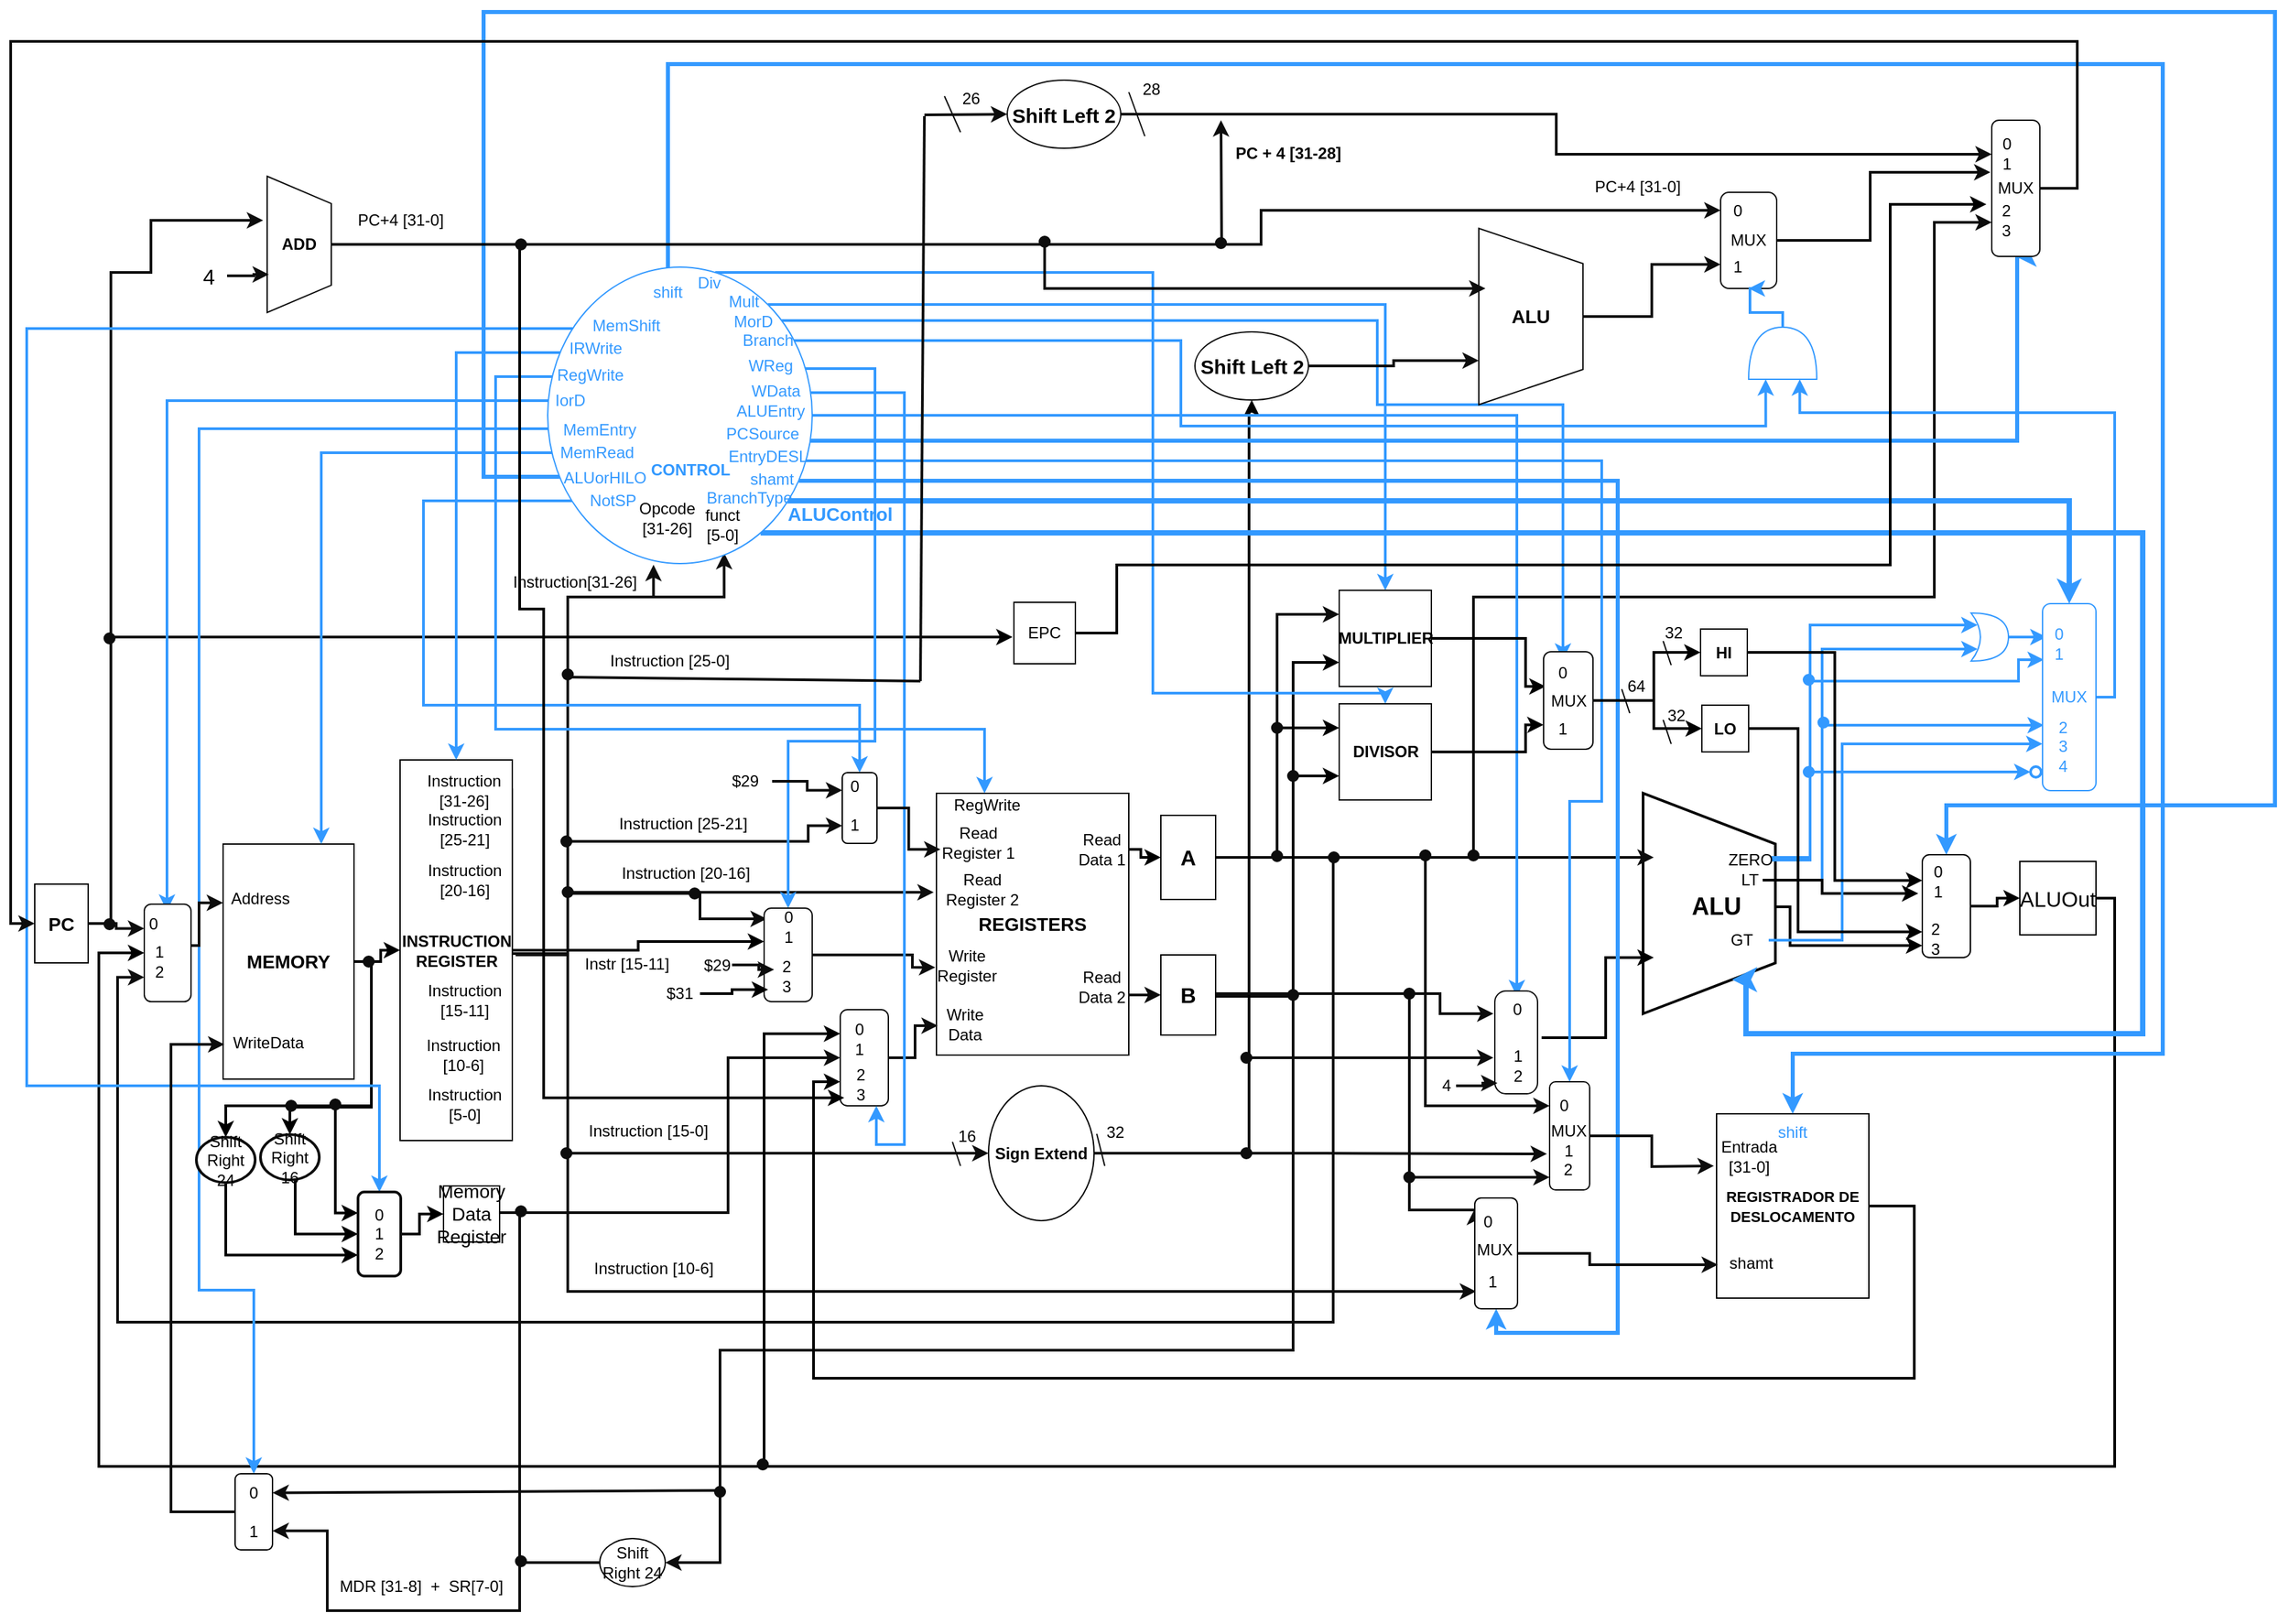 <mxfile version="10.5.7" type="device"><diagram id="m0JLOcHnYWhZUlG9EeAd" name="Page-1"><mxGraphModel dx="1074" dy="567" grid="1" gridSize="3" guides="1" tooltips="1" connect="1" arrows="1" fold="1" page="1" pageScale="1" pageWidth="1800" pageHeight="1400" math="0" shadow="0"><root><mxCell id="0"/><mxCell id="1" parent="0"/><mxCell id="jZYslSAvv_fstjfzhOAo-1" style="edgeStyle=orthogonalEdgeStyle;rounded=0;orthogonalLoop=1;jettySize=auto;html=1;entryX=0.5;entryY=1;entryDx=0;entryDy=0;strokeWidth=2;" parent="1" source="qf8mG6W2A21P8WtjzMTT-8" target="qf8mG6W2A21P8WtjzMTT-34" edge="1"><mxGeometry relative="1" as="geometry"/></mxCell><mxCell id="cwfpTdQFrW9xHvVqYa---7" style="edgeStyle=orthogonalEdgeStyle;rounded=0;orthogonalLoop=1;jettySize=auto;html=1;entryX=0.5;entryY=0;entryDx=0;entryDy=0;strokeWidth=2;" parent="1" source="qf8mG6W2A21P8WtjzMTT-8" target="cwfpTdQFrW9xHvVqYa---5" edge="1"><mxGeometry relative="1" as="geometry"><Array as="points"><mxPoint x="288" y="738"/><mxPoint x="288" y="846"/><mxPoint x="179" y="846"/></Array></mxGeometry></mxCell><mxCell id="cwfpTdQFrW9xHvVqYa---8" style="edgeStyle=orthogonalEdgeStyle;rounded=0;orthogonalLoop=1;jettySize=auto;html=1;entryX=0.5;entryY=0;entryDx=0;entryDy=0;strokeWidth=2;" parent="1" source="qf8mG6W2A21P8WtjzMTT-8" target="cwfpTdQFrW9xHvVqYa---6" edge="1"><mxGeometry relative="1" as="geometry"><Array as="points"><mxPoint x="288" y="738"/><mxPoint x="288" y="847"/><mxPoint x="227" y="847"/></Array></mxGeometry></mxCell><mxCell id="cwfpTdQFrW9xHvVqYa---14" style="edgeStyle=orthogonalEdgeStyle;rounded=0;orthogonalLoop=1;jettySize=auto;html=1;entryX=0.25;entryY=1;entryDx=0;entryDy=0;strokeWidth=2;" parent="1" source="qf8mG6W2A21P8WtjzMTT-8" target="cwfpTdQFrW9xHvVqYa---10" edge="1"><mxGeometry relative="1" as="geometry"><Array as="points"><mxPoint x="288" y="738"/><mxPoint x="288" y="846"/><mxPoint x="261" y="846"/><mxPoint x="261" y="926"/></Array></mxGeometry></mxCell><mxCell id="qf8mG6W2A21P8WtjzMTT-8" value="&lt;b&gt;&lt;font style=&quot;font-size: 14px&quot;&gt;MEMORY&lt;/font&gt;&lt;/b&gt;" style="rounded=0;whiteSpace=wrap;html=1;direction=south;" parent="1" vertex="1"><mxGeometry x="177" y="650" width="98" height="176" as="geometry"/></mxCell><mxCell id="YTKSdPjLoR62WDcAs33n-29" style="edgeStyle=orthogonalEdgeStyle;rounded=0;orthogonalLoop=1;jettySize=auto;html=1;entryX=1.004;entryY=0.6;entryDx=0;entryDy=0;strokeColor=#0D0D0D;strokeWidth=2;exitX=0.075;exitY=0.005;exitDx=0;exitDy=0;exitPerimeter=0;entryPerimeter=0;" parent="1" source="qf8mG6W2A21P8WtjzMTT-34" target="YTKSdPjLoR62WDcAs33n-28" edge="1"><mxGeometry relative="1" as="geometry"><Array as="points"><mxPoint x="393" y="732"/><mxPoint x="435" y="732"/><mxPoint x="435" y="465"/><mxPoint x="499" y="465"/></Array></mxGeometry></mxCell><mxCell id="7lilGKZPfa10KWHNNfbe-95" style="edgeStyle=orthogonalEdgeStyle;rounded=0;orthogonalLoop=1;jettySize=auto;html=1;entryX=0.378;entryY=1.014;entryDx=0;entryDy=0;entryPerimeter=0;strokeColor=#0D0D0D;strokeWidth=2;" parent="1" source="qf8mG6W2A21P8WtjzMTT-34" target="qf8mG6W2A21P8WtjzMTT-58" edge="1"><mxGeometry relative="1" as="geometry"><Array as="points"><mxPoint x="435" y="732"/><mxPoint x="435" y="686"/></Array></mxGeometry></mxCell><mxCell id="7lilGKZPfa10KWHNNfbe-100" style="edgeStyle=orthogonalEdgeStyle;rounded=0;orthogonalLoop=1;jettySize=auto;html=1;entryX=0.5;entryY=1;entryDx=0;entryDy=0;strokeColor=#0D0D0D;strokeWidth=2;" parent="1" source="qf8mG6W2A21P8WtjzMTT-34" target="YTKSdPjLoR62WDcAs33n-1" edge="1"><mxGeometry relative="1" as="geometry"><Array as="points"><mxPoint x="435" y="730"/><mxPoint x="435" y="882"/></Array></mxGeometry></mxCell><mxCell id="7lilGKZPfa10KWHNNfbe-111" style="edgeStyle=orthogonalEdgeStyle;rounded=0;orthogonalLoop=1;jettySize=auto;html=1;entryX=0.843;entryY=0.969;entryDx=0;entryDy=0;entryPerimeter=0;strokeColor=#0D0D0D;strokeWidth=2;" parent="1" source="qf8mG6W2A21P8WtjzMTT-34" target="7lilGKZPfa10KWHNNfbe-72" edge="1"><mxGeometry relative="1" as="geometry"><Array as="points"><mxPoint x="435" y="730"/><mxPoint x="435" y="985"/></Array></mxGeometry></mxCell><mxCell id="7lilGKZPfa10KWHNNfbe-115" style="edgeStyle=orthogonalEdgeStyle;rounded=0;orthogonalLoop=1;jettySize=auto;html=1;entryX=0.964;entryY=0.333;entryDx=0;entryDy=0;entryPerimeter=0;strokeColor=#0D0D0D;strokeWidth=2;" parent="1" source="qf8mG6W2A21P8WtjzMTT-34" target="YTKSdPjLoR62WDcAs33n-28" edge="1"><mxGeometry relative="1" as="geometry"><Array as="points"><mxPoint x="435" y="730"/><mxPoint x="435" y="465"/><mxPoint x="552" y="465"/></Array></mxGeometry></mxCell><mxCell id="WNkDtEbo0c7cNSIyDYv7-7" style="edgeStyle=orthogonalEdgeStyle;rounded=0;orthogonalLoop=1;jettySize=auto;html=1;strokeWidth=2;entryX=0.357;entryY=1;entryDx=0;entryDy=0;entryPerimeter=0;" parent="1" source="qf8mG6W2A21P8WtjzMTT-34" target="YTKSdPjLoR62WDcAs33n-17" edge="1"><mxGeometry relative="1" as="geometry"><mxPoint x="570" y="744" as="targetPoint"/></mxGeometry></mxCell><mxCell id="WNkDtEbo0c7cNSIyDYv7-80" style="edgeStyle=orthogonalEdgeStyle;rounded=0;orthogonalLoop=1;jettySize=auto;html=1;entryX=0.75;entryY=1;entryDx=0;entryDy=0;strokeColor=#0D0D0D;strokeWidth=2;" parent="1" source="qf8mG6W2A21P8WtjzMTT-34" target="WNkDtEbo0c7cNSIyDYv7-77" edge="1"><mxGeometry relative="1" as="geometry"><Array as="points"><mxPoint x="435" y="730"/><mxPoint x="435" y="648"/><mxPoint x="615" y="648"/><mxPoint x="615" y="636"/></Array></mxGeometry></mxCell><mxCell id="WNkDtEbo0c7cNSIyDYv7-88" style="edgeStyle=orthogonalEdgeStyle;rounded=0;orthogonalLoop=1;jettySize=auto;html=1;entryX=0.114;entryY=0.944;entryDx=0;entryDy=0;entryPerimeter=0;strokeColor=#0D0D0D;strokeWidth=2;" parent="1" target="YTKSdPjLoR62WDcAs33n-17" edge="1"><mxGeometry relative="1" as="geometry"><mxPoint x="396" y="733" as="sourcePoint"/><Array as="points"><mxPoint x="435" y="733"/><mxPoint x="435" y="687"/><mxPoint x="534" y="687"/><mxPoint x="534" y="706"/></Array></mxGeometry></mxCell><mxCell id="qf8mG6W2A21P8WtjzMTT-34" value="&lt;font style=&quot;font-size: 12px&quot;&gt;&lt;b&gt;INSTRUCTION REGISTER&lt;/b&gt;&lt;/font&gt;" style="rounded=0;whiteSpace=wrap;html=1;fontSize=6;direction=south;" parent="1" vertex="1"><mxGeometry x="309.5" y="587" width="84" height="285" as="geometry"/></mxCell><mxCell id="YTKSdPjLoR62WDcAs33n-13" style="edgeStyle=orthogonalEdgeStyle;rounded=0;orthogonalLoop=1;jettySize=auto;html=1;strokeColor=#0D0D0D;strokeWidth=2;entryX=0.5;entryY=1;entryDx=0;entryDy=0;" parent="1" source="qf8mG6W2A21P8WtjzMTT-44" target="YTKSdPjLoR62WDcAs33n-9" edge="1"><mxGeometry relative="1" as="geometry"><mxPoint x="615" y="807" as="targetPoint"/><Array as="points"><mxPoint x="555" y="926"/><mxPoint x="555" y="810"/></Array></mxGeometry></mxCell><mxCell id="WNkDtEbo0c7cNSIyDYv7-57" style="edgeStyle=orthogonalEdgeStyle;rounded=0;orthogonalLoop=1;jettySize=auto;html=1;strokeColor=#0D0D0D;strokeWidth=2;entryX=0.75;entryY=0;entryDx=0;entryDy=0;" parent="1" source="qf8mG6W2A21P8WtjzMTT-44" target="WNkDtEbo0c7cNSIyDYv7-53" edge="1"><mxGeometry relative="1" as="geometry"><mxPoint x="411" y="1191" as="targetPoint"/><Array as="points"><mxPoint x="399" y="926"/><mxPoint x="399" y="1224"/><mxPoint x="255" y="1224"/><mxPoint x="255" y="1164"/></Array></mxGeometry></mxCell><mxCell id="qf8mG6W2A21P8WtjzMTT-44" value="&lt;font style=&quot;font-size: 14px&quot;&gt;Memory Data Register&lt;/font&gt;" style="whiteSpace=wrap;html=1;aspect=fixed;fillColor=#FFFFFF;fontSize=6;" parent="1" vertex="1"><mxGeometry x="342" y="906" width="42" height="42" as="geometry"/></mxCell><mxCell id="7lilGKZPfa10KWHNNfbe-119" style="edgeStyle=orthogonalEdgeStyle;rounded=0;orthogonalLoop=1;jettySize=auto;html=1;entryX=0.5;entryY=1;entryDx=0;entryDy=0;strokeColor=#0D0D0D;strokeWidth=2;" parent="1" source="qf8mG6W2A21P8WtjzMTT-58" target="qf8mG6W2A21P8WtjzMTT-127" edge="1"><mxGeometry relative="1" as="geometry"><Array as="points"><mxPoint x="867" y="763"/><mxPoint x="867" y="763"/></Array></mxGeometry></mxCell><mxCell id="qf8mG6W2A21P8WtjzMTT-58" value="&lt;font size=&quot;1&quot;&gt;&lt;b style=&quot;font-size: 14px&quot;&gt;REGISTERS&lt;/b&gt;&lt;/font&gt;" style="rounded=0;whiteSpace=wrap;html=1;fillColor=#FFFFFF;fontSize=6;direction=south;" parent="1" vertex="1"><mxGeometry x="711" y="612" width="144" height="196" as="geometry"/></mxCell><mxCell id="7lilGKZPfa10KWHNNfbe-46" style="edgeStyle=orthogonalEdgeStyle;rounded=0;orthogonalLoop=1;jettySize=auto;html=1;strokeWidth=2;entryX=0.883;entryY=1;entryDx=0;entryDy=0;entryPerimeter=0;" parent="1" source="qf8mG6W2A21P8WtjzMTT-67" target="7lilGKZPfa10KWHNNfbe-35" edge="1"><mxGeometry relative="1" as="geometry"><mxPoint x="1446" y="717" as="targetPoint"/><Array as="points"><mxPoint x="1350" y="697"/><mxPoint x="1350" y="726"/></Array></mxGeometry></mxCell><mxCell id="qf8mG6W2A21P8WtjzMTT-67" value="" style="verticalLabelPosition=bottom;verticalAlign=top;html=1;strokeWidth=2;shape=trapezoid;perimeter=trapezoidPerimeter;whiteSpace=wrap;size=0.23;arcSize=10;flipV=1;fillColor=#FFFFFF;fontSize=6;direction=south;" parent="1" vertex="1"><mxGeometry x="1240" y="612" width="99" height="165" as="geometry"/></mxCell><mxCell id="cwfpTdQFrW9xHvVqYa---3" style="edgeStyle=orthogonalEdgeStyle;rounded=0;orthogonalLoop=1;jettySize=auto;html=1;entryX=0.5;entryY=1;entryDx=0;entryDy=0;strokeWidth=2;" parent="1" source="qf8mG6W2A21P8WtjzMTT-75" target="YTKSdPjLoR62WDcAs33n-127" edge="1"><mxGeometry relative="1" as="geometry"><Array as="points"><mxPoint x="1593" y="691"/><mxPoint x="1593" y="1116"/><mxPoint x="84" y="1116"/><mxPoint x="84" y="732"/></Array></mxGeometry></mxCell><mxCell id="qf8mG6W2A21P8WtjzMTT-75" value="&lt;font style=&quot;font-size: 16px&quot;&gt;ALUOut&lt;/font&gt;" style="rounded=0;whiteSpace=wrap;html=1;fillColor=#FFFFFF;fontSize=6;" parent="1" vertex="1"><mxGeometry x="1522" y="663" width="57" height="55" as="geometry"/></mxCell><mxCell id="qf8mG6W2A21P8WtjzMTT-90" value="&lt;b&gt;&lt;font style=&quot;font-size: 18px&quot;&gt;ALU&lt;/font&gt;&lt;/b&gt;" style="text;html=1;strokeColor=none;fillColor=none;align=center;verticalAlign=middle;whiteSpace=wrap;rounded=0;fontSize=6;" parent="1" vertex="1"><mxGeometry x="1275" y="687" width="40" height="20" as="geometry"/></mxCell><mxCell id="qf8mG6W2A21P8WtjzMTT-141" style="edgeStyle=orthogonalEdgeStyle;rounded=0;orthogonalLoop=1;jettySize=auto;html=1;fontSize=6;strokeWidth=2;" parent="1" edge="1"><mxGeometry relative="1" as="geometry"><mxPoint x="1248" y="735" as="targetPoint"/><mxPoint x="1164" y="795" as="sourcePoint"/><Array as="points"><mxPoint x="1212" y="795"/><mxPoint x="1212" y="735"/></Array></mxGeometry></mxCell><mxCell id="YTKSdPjLoR62WDcAs33n-173" style="edgeStyle=orthogonalEdgeStyle;rounded=0;orthogonalLoop=1;jettySize=auto;html=1;strokeColor=#0D0D0D;strokeWidth=2;" parent="1" source="qf8mG6W2A21P8WtjzMTT-125" edge="1"><mxGeometry relative="1" as="geometry"><mxPoint x="1248" y="660" as="targetPoint"/></mxGeometry></mxCell><mxCell id="jZYslSAvv_fstjfzhOAo-31" style="edgeStyle=orthogonalEdgeStyle;rounded=0;orthogonalLoop=1;jettySize=auto;html=1;entryX=0.25;entryY=1;entryDx=0;entryDy=0;strokeColor=#0D0D0D;strokeWidth=2;" parent="1" source="qf8mG6W2A21P8WtjzMTT-125" target="jZYslSAvv_fstjfzhOAo-12" edge="1"><mxGeometry relative="1" as="geometry"><Array as="points"><mxPoint x="966" y="660"/><mxPoint x="966" y="478"/></Array></mxGeometry></mxCell><mxCell id="7lilGKZPfa10KWHNNfbe-5" style="edgeStyle=orthogonalEdgeStyle;rounded=0;orthogonalLoop=1;jettySize=auto;html=1;entryX=0.25;entryY=1;entryDx=0;entryDy=0;strokeWidth=2;" parent="1" source="qf8mG6W2A21P8WtjzMTT-125" target="jZYslSAvv_fstjfzhOAo-13" edge="1"><mxGeometry relative="1" as="geometry"><Array as="points"><mxPoint x="966" y="660"/><mxPoint x="966" y="563"/></Array></mxGeometry></mxCell><mxCell id="7lilGKZPfa10KWHNNfbe-90" style="edgeStyle=orthogonalEdgeStyle;rounded=0;orthogonalLoop=1;jettySize=auto;html=1;entryX=0;entryY=0.5;entryDx=0;entryDy=0;strokeColor=#0D0D0D;strokeWidth=2;" parent="1" source="qf8mG6W2A21P8WtjzMTT-125" target="YTKSdPjLoR62WDcAs33n-182" edge="1"><mxGeometry relative="1" as="geometry"><Array as="points"><mxPoint x="1077" y="660"/><mxPoint x="1077" y="846"/></Array></mxGeometry></mxCell><mxCell id="WNkDtEbo0c7cNSIyDYv7-66" style="edgeStyle=orthogonalEdgeStyle;rounded=0;orthogonalLoop=1;jettySize=auto;html=1;strokeColor=#0D0D0D;strokeWidth=2;entryX=0.75;entryY=1;entryDx=0;entryDy=0;" parent="1" source="qf8mG6W2A21P8WtjzMTT-125" target="YTKSdPjLoR62WDcAs33n-151" edge="1"><mxGeometry relative="1" as="geometry"><mxPoint x="1491" y="222" as="targetPoint"/><Array as="points"><mxPoint x="1113" y="660"/><mxPoint x="1113" y="465"/><mxPoint x="1458" y="465"/><mxPoint x="1458" y="185"/></Array></mxGeometry></mxCell><mxCell id="WNkDtEbo0c7cNSIyDYv7-85" style="edgeStyle=orthogonalEdgeStyle;rounded=0;orthogonalLoop=1;jettySize=auto;html=1;entryX=0.75;entryY=1;entryDx=0;entryDy=0;strokeColor=#0D0D0D;strokeWidth=2;" parent="1" source="qf8mG6W2A21P8WtjzMTT-125" target="YTKSdPjLoR62WDcAs33n-127" edge="1"><mxGeometry relative="1" as="geometry"><Array as="points"><mxPoint x="1008" y="660"/><mxPoint x="1008" y="1008"/><mxPoint x="98" y="1008"/><mxPoint x="98" y="750"/></Array></mxGeometry></mxCell><mxCell id="qf8mG6W2A21P8WtjzMTT-125" value="&lt;font size=&quot;1&quot;&gt;&lt;b style=&quot;font-size: 16px&quot;&gt;A&lt;/b&gt;&lt;/font&gt;" style="rounded=0;whiteSpace=wrap;html=1;fillColor=#FFFFFF;fontSize=6;direction=south;" parent="1" vertex="1"><mxGeometry x="879" y="628.5" width="41" height="63" as="geometry"/></mxCell><mxCell id="YTKSdPjLoR62WDcAs33n-181" style="edgeStyle=orthogonalEdgeStyle;rounded=0;orthogonalLoop=1;jettySize=auto;html=1;entryX=0.883;entryY=1;entryDx=0;entryDy=0;entryPerimeter=0;strokeColor=#0D0D0D;strokeWidth=2;" parent="1" source="qf8mG6W2A21P8WtjzMTT-127" target="YTKSdPjLoR62WDcAs33n-180" edge="1"><mxGeometry relative="1" as="geometry"><Array as="points"><mxPoint x="1065" y="762"/><mxPoint x="1065" y="900"/></Array></mxGeometry></mxCell><mxCell id="YTKSdPjLoR62WDcAs33n-187" style="edgeStyle=orthogonalEdgeStyle;rounded=0;orthogonalLoop=1;jettySize=auto;html=1;strokeColor=#0D0D0D;strokeWidth=2;entryX=0.096;entryY=1;entryDx=0;entryDy=0;entryPerimeter=0;" parent="1" source="qf8mG6W2A21P8WtjzMTT-127" target="7lilGKZPfa10KWHNNfbe-72" edge="1"><mxGeometry relative="1" as="geometry"><Array as="points"><mxPoint x="1065" y="762"/><mxPoint x="1065" y="924"/><mxPoint x="1114" y="924"/></Array><mxPoint x="1113" y="936" as="targetPoint"/></mxGeometry></mxCell><mxCell id="7lilGKZPfa10KWHNNfbe-7" style="edgeStyle=orthogonalEdgeStyle;rounded=0;orthogonalLoop=1;jettySize=auto;html=1;entryX=0.75;entryY=1;entryDx=0;entryDy=0;strokeWidth=2;" parent="1" source="qf8mG6W2A21P8WtjzMTT-127" target="jZYslSAvv_fstjfzhOAo-12" edge="1"><mxGeometry relative="1" as="geometry"><Array as="points"><mxPoint x="978" y="764"/><mxPoint x="978" y="514"/></Array></mxGeometry></mxCell><mxCell id="7lilGKZPfa10KWHNNfbe-8" style="edgeStyle=orthogonalEdgeStyle;rounded=0;orthogonalLoop=1;jettySize=auto;html=1;entryX=0.75;entryY=1;entryDx=0;entryDy=0;strokeWidth=2;" parent="1" source="qf8mG6W2A21P8WtjzMTT-127" target="jZYslSAvv_fstjfzhOAo-13" edge="1"><mxGeometry relative="1" as="geometry"><Array as="points"><mxPoint x="978" y="764"/><mxPoint x="978" y="599"/></Array></mxGeometry></mxCell><mxCell id="WNkDtEbo0c7cNSIyDYv7-55" style="edgeStyle=orthogonalEdgeStyle;rounded=0;orthogonalLoop=1;jettySize=auto;html=1;entryX=1;entryY=0.5;entryDx=0;entryDy=0;strokeColor=#0D0D0D;strokeWidth=2;" parent="1" source="qf8mG6W2A21P8WtjzMTT-127" target="WNkDtEbo0c7cNSIyDYv7-54" edge="1"><mxGeometry relative="1" as="geometry"><Array as="points"><mxPoint x="978" y="763"/><mxPoint x="978" y="1029"/><mxPoint x="549" y="1029"/><mxPoint x="549" y="1188"/></Array></mxGeometry></mxCell><mxCell id="qf8mG6W2A21P8WtjzMTT-127" value="&lt;font size=&quot;1&quot;&gt;&lt;b style=&quot;font-size: 16px&quot;&gt;B&lt;/b&gt;&lt;/font&gt;" style="rounded=0;whiteSpace=wrap;html=1;fillColor=#FFFFFF;fontSize=6;direction=south;" parent="1" vertex="1"><mxGeometry x="879" y="733" width="41" height="60" as="geometry"/></mxCell><mxCell id="YTKSdPjLoR62WDcAs33n-128" style="edgeStyle=orthogonalEdgeStyle;rounded=0;orthogonalLoop=1;jettySize=auto;html=1;entryX=0.25;entryY=1;entryDx=0;entryDy=0;strokeColor=#0D0D0D;strokeWidth=2;" parent="1" source="qf8mG6W2A21P8WtjzMTT-144" target="YTKSdPjLoR62WDcAs33n-127" edge="1"><mxGeometry relative="1" as="geometry"/></mxCell><mxCell id="YTKSdPjLoR62WDcAs33n-130" style="edgeStyle=orthogonalEdgeStyle;rounded=0;orthogonalLoop=1;jettySize=auto;html=1;strokeColor=#0D0D0D;strokeWidth=2;" parent="1" source="qf8mG6W2A21P8WtjzMTT-144" edge="1"><mxGeometry relative="1" as="geometry"><mxPoint x="207" y="183" as="targetPoint"/><Array as="points"><mxPoint x="93" y="710"/><mxPoint x="93" y="222"/><mxPoint x="123" y="222"/></Array></mxGeometry></mxCell><mxCell id="7lilGKZPfa10KWHNNfbe-51" style="edgeStyle=orthogonalEdgeStyle;rounded=0;orthogonalLoop=1;jettySize=auto;html=1;strokeWidth=2;" parent="1" source="qf8mG6W2A21P8WtjzMTT-144" edge="1"><mxGeometry relative="1" as="geometry"><mxPoint x="768" y="495" as="targetPoint"/><Array as="points"><mxPoint x="93" y="710"/><mxPoint x="93" y="495"/></Array></mxGeometry></mxCell><mxCell id="qf8mG6W2A21P8WtjzMTT-144" value="&lt;font style=&quot;font-size: 14px&quot;&gt;&lt;b&gt;PC&lt;/b&gt;&lt;/font&gt;" style="rounded=0;whiteSpace=wrap;html=1;fillColor=#FFFFFF;fontSize=6;direction=south;" parent="1" vertex="1"><mxGeometry x="36" y="680" width="40" height="59" as="geometry"/></mxCell><mxCell id="YTKSdPjLoR62WDcAs33n-83" style="edgeStyle=orthogonalEdgeStyle;rounded=0;orthogonalLoop=1;jettySize=auto;html=1;strokeColor=#0D0D0D;strokeWidth=2;" parent="1" source="YTKSdPjLoR62WDcAs33n-1" edge="1"><mxGeometry relative="1" as="geometry"><mxPoint x="1128" y="810" as="targetPoint"/><Array as="points"><mxPoint x="945" y="882"/><mxPoint x="945" y="810"/></Array></mxGeometry></mxCell><mxCell id="7lilGKZPfa10KWHNNfbe-1" style="edgeStyle=orthogonalEdgeStyle;rounded=0;orthogonalLoop=1;jettySize=auto;html=1;entryX=0.5;entryY=1;entryDx=0;entryDy=0;strokeWidth=2;" parent="1" source="YTKSdPjLoR62WDcAs33n-1" target="YTKSdPjLoR62WDcAs33n-117" edge="1"><mxGeometry relative="1" as="geometry"><Array as="points"><mxPoint x="945" y="882"/><mxPoint x="945" y="324"/></Array></mxGeometry></mxCell><mxCell id="7lilGKZPfa10KWHNNfbe-87" style="edgeStyle=orthogonalEdgeStyle;rounded=0;orthogonalLoop=1;jettySize=auto;html=1;entryX=-0.227;entryY=-0.075;entryDx=0;entryDy=0;entryPerimeter=0;strokeColor=#0D0D0D;strokeWidth=2;" parent="1" source="YTKSdPjLoR62WDcAs33n-1" target="YTKSdPjLoR62WDcAs33n-183" edge="1"><mxGeometry relative="1" as="geometry"/></mxCell><mxCell id="YTKSdPjLoR62WDcAs33n-1" value="&lt;b&gt;Sign Extend&lt;/b&gt;" style="ellipse;whiteSpace=wrap;html=1;direction=south;" parent="1" vertex="1"><mxGeometry x="750" y="831" width="79" height="101" as="geometry"/></mxCell><mxCell id="WNkDtEbo0c7cNSIyDYv7-44" style="edgeStyle=orthogonalEdgeStyle;rounded=0;orthogonalLoop=1;jettySize=auto;html=1;entryX=0.75;entryY=1;entryDx=0;entryDy=0;strokeWidth=2;" parent="1" source="YTKSdPjLoR62WDcAs33n-3" target="YTKSdPjLoR62WDcAs33n-9" edge="1"><mxGeometry relative="1" as="geometry"><Array as="points"><mxPoint x="1443" y="921"/><mxPoint x="1443" y="1050"/><mxPoint x="619" y="1050"/><mxPoint x="619" y="828"/></Array></mxGeometry></mxCell><mxCell id="YTKSdPjLoR62WDcAs33n-3" value="&lt;b&gt;&lt;font style=&quot;font-size: 11px&quot;&gt;REGISTRADOR DE DESLOCAMENTO&lt;/font&gt;&lt;/b&gt;" style="rounded=0;whiteSpace=wrap;html=1;direction=south;" parent="1" vertex="1"><mxGeometry x="1295" y="852" width="114" height="138" as="geometry"/></mxCell><mxCell id="YTKSdPjLoR62WDcAs33n-6" value="Entrada [31-0]" style="text;html=1;strokeColor=none;fillColor=none;align=center;verticalAlign=middle;whiteSpace=wrap;rounded=0;" parent="1" vertex="1"><mxGeometry x="1302.5" y="873.5" width="33" height="20" as="geometry"/></mxCell><mxCell id="YTKSdPjLoR62WDcAs33n-8" value="shamt" style="text;html=1;strokeColor=none;fillColor=none;align=center;verticalAlign=middle;whiteSpace=wrap;rounded=0;" parent="1" vertex="1"><mxGeometry x="1300.5" y="954" width="40" height="20" as="geometry"/></mxCell><mxCell id="7lilGKZPfa10KWHNNfbe-114" style="edgeStyle=orthogonalEdgeStyle;rounded=0;orthogonalLoop=1;jettySize=auto;html=1;entryX=0.888;entryY=0.993;entryDx=0;entryDy=0;entryPerimeter=0;strokeColor=#0D0D0D;strokeWidth=2;" parent="1" source="YTKSdPjLoR62WDcAs33n-9" target="qf8mG6W2A21P8WtjzMTT-58" edge="1"><mxGeometry relative="1" as="geometry"/></mxCell><mxCell id="YTKSdPjLoR62WDcAs33n-9" value="" style="rounded=1;whiteSpace=wrap;html=1;strokeColor=#0D0D0D;direction=south;" parent="1" vertex="1"><mxGeometry x="639" y="774" width="36" height="72" as="geometry"/></mxCell><mxCell id="YTKSdPjLoR62WDcAs33n-10" value="0&lt;br&gt;1&lt;br&gt;" style="text;html=1;strokeColor=none;fillColor=none;align=center;verticalAlign=middle;whiteSpace=wrap;rounded=0;connectable=0;" parent="1" vertex="1"><mxGeometry x="642" y="789" width="23" height="13" as="geometry"/></mxCell><mxCell id="YTKSdPjLoR62WDcAs33n-18" style="edgeStyle=orthogonalEdgeStyle;rounded=0;orthogonalLoop=1;jettySize=auto;html=1;strokeColor=#0D0D0D;strokeWidth=2;entryX=0.665;entryY=1.006;entryDx=0;entryDy=0;entryPerimeter=0;" parent="1" source="YTKSdPjLoR62WDcAs33n-17" target="qf8mG6W2A21P8WtjzMTT-58" edge="1"><mxGeometry relative="1" as="geometry"><Array as="points"><mxPoint x="693" y="733"/><mxPoint x="693" y="742"/></Array></mxGeometry></mxCell><mxCell id="YTKSdPjLoR62WDcAs33n-20" value="1" style="text;html=1;strokeColor=none;fillColor=none;align=center;verticalAlign=middle;whiteSpace=wrap;rounded=0;" parent="1" vertex="1"><mxGeometry x="589" y="743" width="16" height="13" as="geometry"/></mxCell><mxCell id="YTKSdPjLoR62WDcAs33n-21" value="Instruction&lt;br&gt;[31-26]&lt;br&gt;" style="text;html=1;strokeColor=none;fillColor=none;align=center;verticalAlign=middle;whiteSpace=wrap;rounded=0;" parent="1" vertex="1"><mxGeometry x="336" y="600" width="43" height="20" as="geometry"/></mxCell><mxCell id="YTKSdPjLoR62WDcAs33n-22" value="Instruction&lt;br&gt;[25-21]&lt;br&gt;" style="text;html=1;strokeColor=none;fillColor=none;align=center;verticalAlign=middle;whiteSpace=wrap;rounded=0;" parent="1" vertex="1"><mxGeometry x="337.5" y="628.5" width="40" height="20" as="geometry"/></mxCell><mxCell id="YTKSdPjLoR62WDcAs33n-23" value="Instruction&lt;br&gt;[20-16]&lt;br&gt;" style="text;html=1;strokeColor=none;fillColor=none;align=center;verticalAlign=middle;whiteSpace=wrap;rounded=0;" parent="1" vertex="1"><mxGeometry x="337" y="667" width="42" height="20" as="geometry"/></mxCell><mxCell id="YTKSdPjLoR62WDcAs33n-25" value="Instruction [15-11]" style="text;html=1;strokeColor=none;fillColor=none;align=center;verticalAlign=middle;whiteSpace=wrap;rounded=0;" parent="1" vertex="1"><mxGeometry x="338" y="757" width="40" height="20" as="geometry"/></mxCell><mxCell id="YTKSdPjLoR62WDcAs33n-26" value="Instruction&lt;br&gt;[10-6]&lt;br&gt;" style="text;html=1;strokeColor=none;fillColor=none;align=center;verticalAlign=middle;whiteSpace=wrap;rounded=0;" parent="1" vertex="1"><mxGeometry x="336.5" y="798" width="40" height="20" as="geometry"/></mxCell><mxCell id="YTKSdPjLoR62WDcAs33n-27" value="Instruction&lt;br&gt;[5-0]&lt;br&gt;" style="text;html=1;strokeColor=none;fillColor=none;align=center;verticalAlign=middle;whiteSpace=wrap;rounded=0;" parent="1" vertex="1"><mxGeometry x="337.5" y="835" width="40" height="20" as="geometry"/></mxCell><mxCell id="YTKSdPjLoR62WDcAs33n-166" style="edgeStyle=orthogonalEdgeStyle;rounded=0;orthogonalLoop=1;jettySize=auto;html=1;entryX=1;entryY=0.5;entryDx=0;entryDy=0;strokeColor=#3399FF;strokeWidth=3;" parent="1" source="YTKSdPjLoR62WDcAs33n-28" target="YTKSdPjLoR62WDcAs33n-151" edge="1"><mxGeometry relative="1" as="geometry"><Array as="points"><mxPoint x="1520" y="348"/></Array></mxGeometry></mxCell><mxCell id="YTKSdPjLoR62WDcAs33n-169" style="edgeStyle=orthogonalEdgeStyle;rounded=0;orthogonalLoop=1;jettySize=auto;html=1;entryX=0;entryY=0.25;entryDx=0;entryDy=0;entryPerimeter=0;strokeColor=#3399FF;strokeWidth=2;" parent="1" source="YTKSdPjLoR62WDcAs33n-28" target="YTKSdPjLoR62WDcAs33n-162" edge="1"><mxGeometry relative="1" as="geometry"><Array as="points"><mxPoint x="894" y="273"/><mxPoint x="894" y="337"/><mxPoint x="1331" y="337"/></Array></mxGeometry></mxCell><mxCell id="YTKSdPjLoR62WDcAs33n-170" style="edgeStyle=orthogonalEdgeStyle;rounded=0;orthogonalLoop=1;jettySize=auto;html=1;entryX=1;entryY=0.25;entryDx=0;entryDy=0;strokeColor=#3399FF;strokeWidth=4;" parent="1" source="YTKSdPjLoR62WDcAs33n-28" target="qf8mG6W2A21P8WtjzMTT-67" edge="1"><mxGeometry relative="1" as="geometry"><mxPoint x="1264.235" y="907.118" as="targetPoint"/><Array as="points"><mxPoint x="1614" y="417"/><mxPoint x="1614" y="792"/><mxPoint x="1317" y="792"/><mxPoint x="1317" y="753"/><mxPoint x="1318" y="753"/><mxPoint x="1318" y="751"/></Array></mxGeometry></mxCell><mxCell id="YTKSdPjLoR62WDcAs33n-174" style="edgeStyle=orthogonalEdgeStyle;rounded=0;orthogonalLoop=1;jettySize=auto;html=1;entryX=0;entryY=0.5;entryDx=0;entryDy=0;strokeColor=#3399FF;strokeWidth=2;" parent="1" source="YTKSdPjLoR62WDcAs33n-28" target="YTKSdPjLoR62WDcAs33n-17" edge="1"><mxGeometry relative="1" as="geometry"><Array as="points"><mxPoint x="665" y="294"/><mxPoint x="665" y="573"/><mxPoint x="600" y="573"/></Array></mxGeometry></mxCell><mxCell id="YTKSdPjLoR62WDcAs33n-176" style="edgeStyle=orthogonalEdgeStyle;rounded=0;orthogonalLoop=1;jettySize=auto;html=1;entryX=1;entryY=0.25;entryDx=0;entryDy=0;strokeColor=#3399FF;strokeWidth=2;" parent="1" source="YTKSdPjLoR62WDcAs33n-28" target="YTKSdPjLoR62WDcAs33n-9" edge="1"><mxGeometry relative="1" as="geometry"><Array as="points"><mxPoint x="687" y="312"/><mxPoint x="687" y="875"/><mxPoint x="666" y="875"/></Array></mxGeometry></mxCell><mxCell id="YTKSdPjLoR62WDcAs33n-193" style="edgeStyle=orthogonalEdgeStyle;rounded=0;orthogonalLoop=1;jettySize=auto;html=1;entryX=0.5;entryY=0;entryDx=0;entryDy=0;strokeColor=#3399FF;strokeWidth=2;" parent="1" source="YTKSdPjLoR62WDcAs33n-28" target="YTKSdPjLoR62WDcAs33n-109" edge="1"><mxGeometry relative="1" as="geometry"><Array as="points"><mxPoint x="1146" y="329"/></Array></mxGeometry></mxCell><mxCell id="YTKSdPjLoR62WDcAs33n-196" style="edgeStyle=orthogonalEdgeStyle;rounded=0;orthogonalLoop=1;jettySize=auto;html=1;entryX=0;entryY=0.5;entryDx=0;entryDy=0;strokeColor=#3399FF;strokeWidth=2;" parent="1" source="YTKSdPjLoR62WDcAs33n-28" target="YTKSdPjLoR62WDcAs33n-180" edge="1"><mxGeometry relative="1" as="geometry"><Array as="points"><mxPoint x="1209" y="363"/><mxPoint x="1209" y="618"/><mxPoint x="1185" y="618"/></Array></mxGeometry></mxCell><mxCell id="YTKSdPjLoR62WDcAs33n-197" style="edgeStyle=orthogonalEdgeStyle;rounded=0;orthogonalLoop=1;jettySize=auto;html=1;entryX=1;entryY=0.5;entryDx=0;entryDy=0;strokeColor=#3399FF;strokeWidth=3;" parent="1" source="YTKSdPjLoR62WDcAs33n-28" target="7lilGKZPfa10KWHNNfbe-72" edge="1"><mxGeometry relative="1" as="geometry"><Array as="points"><mxPoint x="1221" y="378"/><mxPoint x="1221" y="1016"/><mxPoint x="1130" y="1016"/></Array><mxPoint x="1164" y="996" as="targetPoint"/></mxGeometry></mxCell><mxCell id="YTKSdPjLoR62WDcAs33n-230" style="edgeStyle=orthogonalEdgeStyle;rounded=0;orthogonalLoop=1;jettySize=auto;html=1;entryX=0;entryY=0.25;entryDx=0;entryDy=0;strokeColor=#3399FF;strokeWidth=2;" parent="1" source="YTKSdPjLoR62WDcAs33n-28" target="qf8mG6W2A21P8WtjzMTT-8" edge="1"><mxGeometry relative="1" as="geometry"><Array as="points"><mxPoint x="251" y="357"/></Array></mxGeometry></mxCell><mxCell id="YTKSdPjLoR62WDcAs33n-232" style="edgeStyle=orthogonalEdgeStyle;rounded=0;orthogonalLoop=1;jettySize=auto;html=1;entryX=0.75;entryY=0;entryDx=0;entryDy=0;strokeColor=#3399FF;strokeWidth=2;" parent="1" source="YTKSdPjLoR62WDcAs33n-28" target="YTKSdPjLoR62WDcAs33n-228" edge="1"><mxGeometry relative="1" as="geometry"><Array as="points"><mxPoint x="135" y="318"/></Array></mxGeometry></mxCell><mxCell id="YTKSdPjLoR62WDcAs33n-234" style="edgeStyle=orthogonalEdgeStyle;rounded=0;orthogonalLoop=1;jettySize=auto;html=1;entryX=0;entryY=0.75;entryDx=0;entryDy=0;strokeColor=#3399FF;strokeWidth=2;" parent="1" source="YTKSdPjLoR62WDcAs33n-28" target="qf8mG6W2A21P8WtjzMTT-58" edge="1"><mxGeometry relative="1" as="geometry"><Array as="points"><mxPoint x="381" y="300"/><mxPoint x="381" y="564"/><mxPoint x="747" y="564"/></Array></mxGeometry></mxCell><mxCell id="YTKSdPjLoR62WDcAs33n-238" style="edgeStyle=orthogonalEdgeStyle;rounded=0;orthogonalLoop=1;jettySize=auto;html=1;entryX=0;entryY=0.5;entryDx=0;entryDy=0;strokeColor=#3399FF;strokeWidth=2;" parent="1" source="YTKSdPjLoR62WDcAs33n-28" target="qf8mG6W2A21P8WtjzMTT-34" edge="1"><mxGeometry relative="1" as="geometry"><Array as="points"><mxPoint x="352" y="282"/></Array></mxGeometry></mxCell><mxCell id="jZYslSAvv_fstjfzhOAo-17" style="edgeStyle=orthogonalEdgeStyle;rounded=0;orthogonalLoop=1;jettySize=auto;html=1;entryX=1;entryY=0.5;entryDx=0;entryDy=0;strokeColor=#3399FF;strokeWidth=4;" parent="1" source="YTKSdPjLoR62WDcAs33n-28" target="jZYslSAvv_fstjfzhOAo-5" edge="1"><mxGeometry relative="1" as="geometry"><Array as="points"><mxPoint x="1559" y="393"/></Array></mxGeometry></mxCell><mxCell id="7lilGKZPfa10KWHNNfbe-55" style="edgeStyle=orthogonalEdgeStyle;rounded=0;orthogonalLoop=1;jettySize=auto;html=1;entryX=0.5;entryY=0;entryDx=0;entryDy=0;strokeWidth=2;strokeColor=#3399FF;" parent="1" source="YTKSdPjLoR62WDcAs33n-28" target="7lilGKZPfa10KWHNNfbe-22" edge="1"><mxGeometry relative="1" as="geometry"><Array as="points"><mxPoint x="1041" y="258"/><mxPoint x="1041" y="321"/><mxPoint x="1180" y="321"/></Array></mxGeometry></mxCell><mxCell id="7lilGKZPfa10KWHNNfbe-61" style="edgeStyle=orthogonalEdgeStyle;rounded=0;orthogonalLoop=1;jettySize=auto;html=1;entryX=0;entryY=0.5;entryDx=0;entryDy=0;strokeColor=#3399FF;strokeWidth=2;" parent="1" source="YTKSdPjLoR62WDcAs33n-28" target="jZYslSAvv_fstjfzhOAo-13" edge="1"><mxGeometry relative="1" as="geometry"><Array as="points"><mxPoint x="873" y="222"/><mxPoint x="873" y="537"/><mxPoint x="1047" y="537"/></Array></mxGeometry></mxCell><mxCell id="7lilGKZPfa10KWHNNfbe-66" style="edgeStyle=orthogonalEdgeStyle;rounded=0;orthogonalLoop=1;jettySize=auto;html=1;entryX=0;entryY=0.5;entryDx=0;entryDy=0;strokeColor=#3399FF;strokeWidth=3;" parent="1" source="YTKSdPjLoR62WDcAs33n-28" target="YTKSdPjLoR62WDcAs33n-3" edge="1"><mxGeometry relative="1" as="geometry"><Array as="points"><mxPoint x="510" y="66"/><mxPoint x="1629" y="66"/><mxPoint x="1629" y="807"/><mxPoint x="1352" y="807"/></Array></mxGeometry></mxCell><mxCell id="7lilGKZPfa10KWHNNfbe-122" style="edgeStyle=orthogonalEdgeStyle;rounded=0;orthogonalLoop=1;jettySize=auto;html=1;entryX=0;entryY=0.5;entryDx=0;entryDy=0;strokeColor=#3399FF;strokeWidth=2;" parent="1" source="YTKSdPjLoR62WDcAs33n-28" target="jZYslSAvv_fstjfzhOAo-12" edge="1"><mxGeometry relative="1" as="geometry"><Array as="points"><mxPoint x="1047" y="246"/></Array></mxGeometry></mxCell><mxCell id="7lilGKZPfa10KWHNNfbe-161" style="edgeStyle=orthogonalEdgeStyle;rounded=0;orthogonalLoop=1;jettySize=auto;html=1;entryX=0;entryY=0.5;entryDx=0;entryDy=0;strokeColor=#3399FF;strokeWidth=3;" parent="1" source="YTKSdPjLoR62WDcAs33n-28" target="7lilGKZPfa10KWHNNfbe-35" edge="1"><mxGeometry relative="1" as="geometry"><Array as="points"><mxPoint x="372" y="375"/><mxPoint x="372" y="27"/><mxPoint x="1713" y="27"/><mxPoint x="1713" y="621"/><mxPoint x="1467" y="621"/></Array></mxGeometry></mxCell><mxCell id="WNkDtEbo0c7cNSIyDYv7-45" style="edgeStyle=orthogonalEdgeStyle;rounded=0;orthogonalLoop=1;jettySize=auto;html=1;strokeWidth=2;strokeColor=#3399FF;entryX=0;entryY=0.5;entryDx=0;entryDy=0;" parent="1" source="YTKSdPjLoR62WDcAs33n-28" target="cwfpTdQFrW9xHvVqYa---10" edge="1"><mxGeometry relative="1" as="geometry"><mxPoint x="690" y="1083" as="targetPoint"/><Array as="points"><mxPoint x="30" y="264"/><mxPoint x="30" y="831"/><mxPoint x="294" y="831"/></Array></mxGeometry></mxCell><mxCell id="WNkDtEbo0c7cNSIyDYv7-87" style="edgeStyle=orthogonalEdgeStyle;rounded=0;orthogonalLoop=1;jettySize=auto;html=1;entryX=0;entryY=0.5;entryDx=0;entryDy=0;strokeColor=#3399FF;strokeWidth=2;" parent="1" source="YTKSdPjLoR62WDcAs33n-28" target="WNkDtEbo0c7cNSIyDYv7-53" edge="1"><mxGeometry relative="1" as="geometry"><Array as="points"><mxPoint x="159" y="339"/><mxPoint x="159" y="984"/><mxPoint x="200" y="984"/></Array></mxGeometry></mxCell><mxCell id="876syJBmq_en_5Y2nNEr-1" style="edgeStyle=orthogonalEdgeStyle;rounded=0;orthogonalLoop=1;jettySize=auto;html=1;entryX=0;entryY=0.5;entryDx=0;entryDy=0;strokeColor=#3399FF;strokeWidth=2;" edge="1" parent="1" source="YTKSdPjLoR62WDcAs33n-28" target="WNkDtEbo0c7cNSIyDYv7-77"><mxGeometry relative="1" as="geometry"><Array as="points"><mxPoint x="327" y="393"/><mxPoint x="327" y="546"/><mxPoint x="654" y="546"/></Array></mxGeometry></mxCell><mxCell id="YTKSdPjLoR62WDcAs33n-28" value="" style="ellipse;whiteSpace=wrap;html=1;strokeColor=#3399FF;direction=south;" parent="1" vertex="1"><mxGeometry x="420" y="218" width="198" height="222" as="geometry"/></mxCell><mxCell id="YTKSdPjLoR62WDcAs33n-32" value="Opcode&lt;br&gt;[31-26]&lt;br&gt;" style="text;html=1;strokeColor=none;fillColor=none;align=center;verticalAlign=middle;whiteSpace=wrap;rounded=0;" parent="1" vertex="1"><mxGeometry x="488" y="396" width="43" height="20" as="geometry"/></mxCell><mxCell id="YTKSdPjLoR62WDcAs33n-33" value="funct&lt;br&gt;[5-0]&lt;br&gt;" style="text;html=1;strokeColor=none;fillColor=none;align=center;verticalAlign=middle;whiteSpace=wrap;rounded=0;" parent="1" vertex="1"><mxGeometry x="530.5" y="401" width="40" height="20" as="geometry"/></mxCell><mxCell id="YTKSdPjLoR62WDcAs33n-34" value="" style="endArrow=none;html=1;strokeColor=#0D0D0D;strokeWidth=2;" parent="1" edge="1"><mxGeometry width="50" height="50" relative="1" as="geometry"><mxPoint x="435" y="525" as="sourcePoint"/><mxPoint x="699" y="528" as="targetPoint"/></mxGeometry></mxCell><mxCell id="YTKSdPjLoR62WDcAs33n-66" value="Instruction [25-0]" style="text;html=1;strokeColor=none;fillColor=none;align=center;verticalAlign=middle;whiteSpace=wrap;rounded=0;" parent="1" vertex="1"><mxGeometry x="446.5" y="503" width="129" height="20" as="geometry"/></mxCell><mxCell id="YTKSdPjLoR62WDcAs33n-71" value="" style="ellipse;whiteSpace=wrap;html=1;aspect=fixed;strokeColor=#0D0D0D;fillColor=#0D0D0D;connectable=0;" parent="1" vertex="1"><mxGeometry x="1061" y="758" width="8" height="8" as="geometry"/></mxCell><mxCell id="YTKSdPjLoR62WDcAs33n-80" value="Instruction [15-0]" style="text;html=1;strokeColor=none;fillColor=none;align=center;verticalAlign=middle;whiteSpace=wrap;rounded=0;" parent="1" vertex="1"><mxGeometry x="439" y="855" width="113" height="20" as="geometry"/></mxCell><mxCell id="YTKSdPjLoR62WDcAs33n-81" value="" style="endArrow=none;html=1;strokeColor=#0D0D0D;strokeWidth=1;" parent="1" edge="1"><mxGeometry width="50" height="50" relative="1" as="geometry"><mxPoint x="729" y="891" as="sourcePoint"/><mxPoint x="723" y="873" as="targetPoint"/></mxGeometry></mxCell><mxCell id="YTKSdPjLoR62WDcAs33n-82" value="16&lt;br&gt;" style="text;html=1;strokeColor=none;fillColor=none;align=center;verticalAlign=middle;whiteSpace=wrap;rounded=0;" parent="1" vertex="1"><mxGeometry x="714" y="858.5" width="40" height="20" as="geometry"/></mxCell><mxCell id="YTKSdPjLoR62WDcAs33n-84" value="" style="endArrow=none;html=1;strokeColor=#0D0D0D;strokeWidth=1;" parent="1" edge="1"><mxGeometry width="50" height="50" relative="1" as="geometry"><mxPoint x="837" y="891" as="sourcePoint"/><mxPoint x="831" y="867" as="targetPoint"/></mxGeometry></mxCell><mxCell id="YTKSdPjLoR62WDcAs33n-85" value="32" style="text;html=1;strokeColor=none;fillColor=none;align=center;verticalAlign=middle;whiteSpace=wrap;rounded=0;" parent="1" vertex="1"><mxGeometry x="825" y="856" width="40" height="20" as="geometry"/></mxCell><mxCell id="YTKSdPjLoR62WDcAs33n-88" value="Instruction [10-6]" style="text;html=1;strokeColor=none;fillColor=none;align=center;verticalAlign=middle;whiteSpace=wrap;rounded=0;" parent="1" vertex="1"><mxGeometry x="446" y="957.5" width="107" height="20" as="geometry"/></mxCell><mxCell id="YTKSdPjLoR62WDcAs33n-100" value="Read Register 1" style="text;html=1;strokeColor=none;fillColor=none;align=center;verticalAlign=middle;whiteSpace=wrap;rounded=0;" parent="1" vertex="1"><mxGeometry x="714" y="639" width="57" height="20" as="geometry"/></mxCell><mxCell id="YTKSdPjLoR62WDcAs33n-101" value="Read Register 2" style="text;html=1;strokeColor=none;fillColor=none;align=center;verticalAlign=middle;whiteSpace=wrap;rounded=0;" parent="1" vertex="1"><mxGeometry x="717" y="674" width="57" height="20" as="geometry"/></mxCell><mxCell id="YTKSdPjLoR62WDcAs33n-102" value="Write Register" style="text;html=1;strokeColor=none;fillColor=none;align=center;verticalAlign=middle;whiteSpace=wrap;rounded=0;" parent="1" vertex="1"><mxGeometry x="714" y="730.5" width="40" height="20" as="geometry"/></mxCell><mxCell id="YTKSdPjLoR62WDcAs33n-103" value="Write Data" style="text;html=1;strokeColor=none;fillColor=none;align=center;verticalAlign=middle;whiteSpace=wrap;rounded=0;" parent="1" vertex="1"><mxGeometry x="714" y="775" width="37" height="20" as="geometry"/></mxCell><mxCell id="7lilGKZPfa10KWHNNfbe-4" style="edgeStyle=orthogonalEdgeStyle;rounded=0;orthogonalLoop=1;jettySize=auto;html=1;entryX=0.5;entryY=1;entryDx=0;entryDy=0;strokeWidth=2;" parent="1" source="YTKSdPjLoR62WDcAs33n-104" target="qf8mG6W2A21P8WtjzMTT-125" edge="1"><mxGeometry relative="1" as="geometry"><Array as="points"><mxPoint x="864" y="654"/><mxPoint x="864" y="660"/></Array></mxGeometry></mxCell><mxCell id="YTKSdPjLoR62WDcAs33n-104" value="Read Data 1" style="text;html=1;strokeColor=none;fillColor=none;align=center;verticalAlign=middle;whiteSpace=wrap;rounded=0;" parent="1" vertex="1"><mxGeometry x="815" y="644" width="40" height="20" as="geometry"/></mxCell><mxCell id="YTKSdPjLoR62WDcAs33n-105" value="Read Data 2" style="text;html=1;strokeColor=none;fillColor=none;align=center;verticalAlign=middle;whiteSpace=wrap;rounded=0;" parent="1" vertex="1"><mxGeometry x="815" y="747" width="40" height="20" as="geometry"/></mxCell><mxCell id="YTKSdPjLoR62WDcAs33n-107" value="" style="rounded=1;whiteSpace=wrap;html=1;strokeColor=#0D0D0D;fillColor=#FFFFFF;direction=south;arcSize=26;" parent="1" vertex="1"><mxGeometry x="1129" y="760" width="32" height="77" as="geometry"/></mxCell><mxCell id="YTKSdPjLoR62WDcAs33n-108" style="edgeStyle=orthogonalEdgeStyle;rounded=0;orthogonalLoop=1;jettySize=auto;html=1;strokeColor=#0D0D0D;strokeWidth=2;" parent="1" source="qf8mG6W2A21P8WtjzMTT-127" edge="1"><mxGeometry relative="1" as="geometry"><mxPoint x="1049" y="762" as="sourcePoint"/><mxPoint x="1128" y="777" as="targetPoint"/><Array as="points"><mxPoint x="1088" y="762"/><mxPoint x="1088" y="777"/></Array></mxGeometry></mxCell><mxCell id="YTKSdPjLoR62WDcAs33n-109" value="0&lt;br&gt;" style="text;html=1;strokeColor=none;fillColor=none;align=center;verticalAlign=middle;whiteSpace=wrap;rounded=0;" parent="1" vertex="1"><mxGeometry x="1125.5" y="764" width="40" height="20" as="geometry"/></mxCell><mxCell id="YTKSdPjLoR62WDcAs33n-111" value="1&lt;br&gt;2&lt;br&gt;" style="text;html=1;strokeColor=none;fillColor=none;align=center;verticalAlign=middle;whiteSpace=wrap;rounded=0;" parent="1" vertex="1"><mxGeometry x="1134.5" y="811" width="23" height="10" as="geometry"/></mxCell><mxCell id="YTKSdPjLoR62WDcAs33n-121" style="edgeStyle=orthogonalEdgeStyle;rounded=0;orthogonalLoop=1;jettySize=auto;html=1;entryX=0.75;entryY=1;entryDx=0;entryDy=0;strokeColor=#0D0D0D;strokeWidth=2;" parent="1" source="YTKSdPjLoR62WDcAs33n-114" target="YTKSdPjLoR62WDcAs33n-119" edge="1"><mxGeometry relative="1" as="geometry"/></mxCell><mxCell id="YTKSdPjLoR62WDcAs33n-114" value="&lt;font style=&quot;font-size: 14px&quot;&gt;&lt;b&gt;ALU&lt;/b&gt;&lt;/font&gt;" style="shape=trapezoid;perimeter=trapezoidPerimeter;whiteSpace=wrap;html=1;strokeColor=#0D0D0D;fillColor=#FFFFFF;direction=south;" parent="1" vertex="1"><mxGeometry x="1117" y="189" width="78" height="132" as="geometry"/></mxCell><mxCell id="YTKSdPjLoR62WDcAs33n-118" style="edgeStyle=orthogonalEdgeStyle;rounded=0;orthogonalLoop=1;jettySize=auto;html=1;entryX=0.75;entryY=1;entryDx=0;entryDy=0;strokeColor=#0D0D0D;strokeWidth=2;" parent="1" source="YTKSdPjLoR62WDcAs33n-117" target="YTKSdPjLoR62WDcAs33n-114" edge="1"><mxGeometry relative="1" as="geometry"/></mxCell><mxCell id="YTKSdPjLoR62WDcAs33n-117" value="&lt;font style=&quot;font-size: 15px&quot;&gt;&lt;b&gt;Shift Left 2&lt;/b&gt;&lt;/font&gt;" style="ellipse;whiteSpace=wrap;html=1;strokeColor=#0D0D0D;fillColor=#FFFFFF;" parent="1" vertex="1"><mxGeometry x="904.5" y="266.5" width="85" height="51" as="geometry"/></mxCell><mxCell id="YTKSdPjLoR62WDcAs33n-152" style="edgeStyle=orthogonalEdgeStyle;rounded=0;orthogonalLoop=1;jettySize=auto;html=1;strokeColor=#0D0D0D;strokeWidth=2;entryX=0.382;entryY=1.028;entryDx=0;entryDy=0;entryPerimeter=0;" parent="1" source="YTKSdPjLoR62WDcAs33n-119" target="YTKSdPjLoR62WDcAs33n-151" edge="1"><mxGeometry relative="1" as="geometry"><mxPoint x="1500" y="177" as="targetPoint"/><Array as="points"><mxPoint x="1410" y="198"/><mxPoint x="1410" y="147"/></Array></mxGeometry></mxCell><mxCell id="YTKSdPjLoR62WDcAs33n-119" value="MUX" style="rounded=1;whiteSpace=wrap;html=1;strokeColor=#0D0D0D;fillColor=#FFFFFF;direction=south;" parent="1" vertex="1"><mxGeometry x="1298" y="162" width="42" height="72" as="geometry"/></mxCell><mxCell id="YTKSdPjLoR62WDcAs33n-122" value="1" style="text;html=1;strokeColor=none;fillColor=none;align=center;verticalAlign=middle;whiteSpace=wrap;rounded=0;" parent="1" vertex="1"><mxGeometry x="1298" y="210" width="26" height="15" as="geometry"/></mxCell><mxCell id="YTKSdPjLoR62WDcAs33n-123" value="0" style="text;html=1;strokeColor=none;fillColor=none;align=center;verticalAlign=middle;whiteSpace=wrap;rounded=0;" parent="1" vertex="1"><mxGeometry x="1298" y="168" width="26" height="15" as="geometry"/></mxCell><mxCell id="YTKSdPjLoR62WDcAs33n-124" value="" style="ellipse;whiteSpace=wrap;html=1;aspect=fixed;strokeColor=#0D0D0D;fillColor=#0D0D0D;connectable=0;" parent="1" vertex="1"><mxGeometry x="939" y="806" width="8" height="8" as="geometry"/></mxCell><mxCell id="YTKSdPjLoR62WDcAs33n-125" value="" style="endArrow=none;html=1;strokeColor=#0D0D0D;strokeWidth=2;" parent="1" edge="1"><mxGeometry width="50" height="50" relative="1" as="geometry"><mxPoint x="699" y="528" as="sourcePoint"/><mxPoint x="702" y="105" as="targetPoint"/></mxGeometry></mxCell><mxCell id="YTKSdPjLoR62WDcAs33n-129" style="edgeStyle=orthogonalEdgeStyle;rounded=0;orthogonalLoop=1;jettySize=auto;html=1;strokeColor=#0D0D0D;strokeWidth=2;entryX=0.25;entryY=1;entryDx=0;entryDy=0;" parent="1" source="YTKSdPjLoR62WDcAs33n-127" target="qf8mG6W2A21P8WtjzMTT-8" edge="1"><mxGeometry relative="1" as="geometry"><Array as="points"><mxPoint x="159" y="726"/><mxPoint x="159" y="694"/></Array></mxGeometry></mxCell><mxCell id="YTKSdPjLoR62WDcAs33n-127" value="" style="rounded=1;whiteSpace=wrap;html=1;strokeColor=#0D0D0D;fillColor=#FFFFFF;direction=south;" parent="1" vertex="1"><mxGeometry x="118" y="695" width="35" height="73" as="geometry"/></mxCell><mxCell id="YTKSdPjLoR62WDcAs33n-131" value="" style="ellipse;whiteSpace=wrap;html=1;aspect=fixed;strokeColor=#0D0D0D;fillColor=#0D0D0D;connectable=0;" parent="1" vertex="1"><mxGeometry x="88" y="706" width="8" height="8" as="geometry"/></mxCell><mxCell id="YTKSdPjLoR62WDcAs33n-135" style="edgeStyle=orthogonalEdgeStyle;rounded=0;orthogonalLoop=1;jettySize=auto;html=1;strokeColor=#0D0D0D;strokeWidth=2;" parent="1" source="YTKSdPjLoR62WDcAs33n-132" edge="1"><mxGeometry relative="1" as="geometry"><mxPoint x="1122" y="234" as="targetPoint"/><Array as="points"><mxPoint x="792" y="201"/><mxPoint x="792" y="234"/></Array></mxGeometry></mxCell><mxCell id="YTKSdPjLoR62WDcAs33n-143" style="edgeStyle=orthogonalEdgeStyle;rounded=0;orthogonalLoop=1;jettySize=auto;html=1;entryX=0;entryY=0.5;entryDx=0;entryDy=0;strokeColor=#0D0D0D;strokeWidth=2;" parent="1" source="YTKSdPjLoR62WDcAs33n-132" target="YTKSdPjLoR62WDcAs33n-123" edge="1"><mxGeometry relative="1" as="geometry"><Array as="points"><mxPoint x="954" y="201"/><mxPoint x="954" y="176"/></Array></mxGeometry></mxCell><mxCell id="YTKSdPjLoR62WDcAs33n-149" style="edgeStyle=orthogonalEdgeStyle;rounded=0;orthogonalLoop=1;jettySize=auto;html=1;strokeColor=#0D0D0D;strokeWidth=2;" parent="1" source="YTKSdPjLoR62WDcAs33n-132" edge="1"><mxGeometry relative="1" as="geometry"><mxPoint x="924" y="108" as="targetPoint"/></mxGeometry></mxCell><mxCell id="WNkDtEbo0c7cNSIyDYv7-4" style="edgeStyle=orthogonalEdgeStyle;rounded=0;orthogonalLoop=1;jettySize=auto;html=1;strokeWidth=2;" parent="1" source="YTKSdPjLoR62WDcAs33n-132" edge="1"><mxGeometry relative="1" as="geometry"><mxPoint x="642" y="840" as="targetPoint"/><Array as="points"><mxPoint x="399" y="201"/><mxPoint x="399" y="474"/><mxPoint x="417" y="474"/><mxPoint x="417" y="840"/></Array></mxGeometry></mxCell><mxCell id="YTKSdPjLoR62WDcAs33n-132" value="&lt;b&gt;ADD&lt;/b&gt;" style="shape=trapezoid;perimeter=trapezoidPerimeter;whiteSpace=wrap;html=1;strokeColor=#0D0D0D;fillColor=#FFFFFF;direction=south;" parent="1" vertex="1"><mxGeometry x="210" y="150" width="48" height="102" as="geometry"/></mxCell><mxCell id="YTKSdPjLoR62WDcAs33n-168" style="edgeStyle=orthogonalEdgeStyle;rounded=0;orthogonalLoop=1;jettySize=auto;html=1;entryX=0.721;entryY=0.973;entryDx=0;entryDy=0;entryPerimeter=0;strokeColor=#0D0D0D;strokeWidth=2;" parent="1" source="YTKSdPjLoR62WDcAs33n-133" target="YTKSdPjLoR62WDcAs33n-132" edge="1"><mxGeometry relative="1" as="geometry"/></mxCell><mxCell id="YTKSdPjLoR62WDcAs33n-133" value="&lt;font style=&quot;font-size: 16px&quot;&gt;4&lt;/font&gt;" style="text;html=1;strokeColor=none;fillColor=none;align=center;verticalAlign=middle;whiteSpace=wrap;rounded=0;" parent="1" vertex="1"><mxGeometry x="153" y="218" width="27" height="13" as="geometry"/></mxCell><mxCell id="YTKSdPjLoR62WDcAs33n-139" style="edgeStyle=orthogonalEdgeStyle;rounded=0;orthogonalLoop=1;jettySize=auto;html=1;strokeColor=#0D0D0D;strokeWidth=2;entryX=0.25;entryY=1;entryDx=0;entryDy=0;" parent="1" source="YTKSdPjLoR62WDcAs33n-137" target="YTKSdPjLoR62WDcAs33n-151" edge="1"><mxGeometry relative="1" as="geometry"><mxPoint x="1497" y="126" as="targetPoint"/></mxGeometry></mxCell><mxCell id="YTKSdPjLoR62WDcAs33n-137" value="&lt;font style=&quot;font-size: 15px&quot;&gt;&lt;b&gt;Shift Left 2&lt;/b&gt;&lt;/font&gt;" style="ellipse;whiteSpace=wrap;html=1;strokeColor=#0D0D0D;fillColor=#FFFFFF;" parent="1" vertex="1"><mxGeometry x="764" y="78" width="85" height="51" as="geometry"/></mxCell><mxCell id="YTKSdPjLoR62WDcAs33n-138" value="" style="endArrow=classic;html=1;strokeColor=#0D0D0D;strokeWidth=2;entryX=0;entryY=0.5;entryDx=0;entryDy=0;" parent="1" target="YTKSdPjLoR62WDcAs33n-137" edge="1"><mxGeometry width="50" height="50" relative="1" as="geometry"><mxPoint x="702" y="104" as="sourcePoint"/><mxPoint x="725" y="75" as="targetPoint"/></mxGeometry></mxCell><mxCell id="YTKSdPjLoR62WDcAs33n-140" value="" style="ellipse;whiteSpace=wrap;html=1;aspect=fixed;strokeColor=#0D0D0D;fillColor=#0D0D0D;connectable=0;" parent="1" vertex="1"><mxGeometry x="788" y="195" width="8" height="8" as="geometry"/></mxCell><mxCell id="YTKSdPjLoR62WDcAs33n-141" value="&lt;b&gt;PC + 4 [31-28]&lt;/b&gt;" style="text;html=1;strokeColor=none;fillColor=none;align=center;verticalAlign=middle;whiteSpace=wrap;rounded=0;" parent="1" vertex="1"><mxGeometry x="925" y="123" width="99" height="20" as="geometry"/></mxCell><mxCell id="YTKSdPjLoR62WDcAs33n-142" value="PC+4 [31-0]" style="text;html=1;strokeColor=none;fillColor=none;align=center;verticalAlign=middle;whiteSpace=wrap;rounded=0;" parent="1" vertex="1"><mxGeometry x="270.5" y="173" width="78" height="20" as="geometry"/></mxCell><mxCell id="YTKSdPjLoR62WDcAs33n-144" value="" style="ellipse;whiteSpace=wrap;html=1;aspect=fixed;strokeColor=#0D0D0D;fillColor=#0D0D0D;connectable=0;" parent="1" vertex="1"><mxGeometry x="920" y="196" width="8" height="8" as="geometry"/></mxCell><mxCell id="YTKSdPjLoR62WDcAs33n-145" value="" style="endArrow=none;html=1;strokeColor=#0D0D0D;strokeWidth=1;" parent="1" edge="1"><mxGeometry width="50" height="50" relative="1" as="geometry"><mxPoint x="729" y="117" as="sourcePoint"/><mxPoint x="717" y="90" as="targetPoint"/></mxGeometry></mxCell><mxCell id="YTKSdPjLoR62WDcAs33n-146" value="26" style="text;html=1;strokeColor=none;fillColor=none;align=center;verticalAlign=middle;whiteSpace=wrap;rounded=0;" parent="1" vertex="1"><mxGeometry x="717" y="82" width="40" height="20" as="geometry"/></mxCell><mxCell id="YTKSdPjLoR62WDcAs33n-147" value="" style="endArrow=none;html=1;strokeColor=#0D0D0D;strokeWidth=1;" parent="1" edge="1"><mxGeometry width="50" height="50" relative="1" as="geometry"><mxPoint x="867" y="120" as="sourcePoint"/><mxPoint x="855" y="87" as="targetPoint"/></mxGeometry></mxCell><mxCell id="YTKSdPjLoR62WDcAs33n-148" value="28&lt;br&gt;" style="text;html=1;strokeColor=none;fillColor=none;align=center;verticalAlign=middle;whiteSpace=wrap;rounded=0;" parent="1" vertex="1"><mxGeometry x="852" y="75" width="40" height="20" as="geometry"/></mxCell><mxCell id="YTKSdPjLoR62WDcAs33n-150" value="PC+4 [31-0]" style="text;html=1;strokeColor=none;fillColor=none;align=center;verticalAlign=middle;whiteSpace=wrap;rounded=0;" parent="1" vertex="1"><mxGeometry x="1197" y="148" width="78" height="20" as="geometry"/></mxCell><mxCell id="YTKSdPjLoR62WDcAs33n-151" value="MUX" style="rounded=1;whiteSpace=wrap;html=1;strokeColor=#0D0D0D;fillColor=#FFFFFF;direction=south;" parent="1" vertex="1"><mxGeometry x="1501" y="108" width="36" height="102" as="geometry"/></mxCell><mxCell id="YTKSdPjLoR62WDcAs33n-158" style="edgeStyle=orthogonalEdgeStyle;rounded=0;orthogonalLoop=1;jettySize=auto;html=1;entryX=0.5;entryY=1;entryDx=0;entryDy=0;strokeColor=#0D0D0D;strokeWidth=2;exitX=0.5;exitY=0;exitDx=0;exitDy=0;" parent="1" source="YTKSdPjLoR62WDcAs33n-151" target="qf8mG6W2A21P8WtjzMTT-144" edge="1"><mxGeometry relative="1" as="geometry"><Array as="points"><mxPoint x="1565" y="159"/><mxPoint x="1565" y="49"/><mxPoint x="18" y="49"/><mxPoint x="18" y="709"/></Array></mxGeometry></mxCell><mxCell id="YTKSdPjLoR62WDcAs33n-154" value="2&lt;br&gt;3&lt;br&gt;" style="text;html=1;strokeColor=none;fillColor=none;align=center;verticalAlign=middle;whiteSpace=wrap;rounded=0;" parent="1" vertex="1"><mxGeometry x="1507" y="173" width="10" height="20" as="geometry"/></mxCell><mxCell id="YTKSdPjLoR62WDcAs33n-156" value="0&lt;br&gt;1&lt;br&gt;" style="text;html=1;strokeColor=none;fillColor=none;align=center;verticalAlign=middle;whiteSpace=wrap;rounded=0;" parent="1" vertex="1"><mxGeometry x="1499.5" y="123" width="25" height="20" as="geometry"/></mxCell><mxCell id="jZYslSAvv_fstjfzhOAo-18" style="edgeStyle=orthogonalEdgeStyle;rounded=0;orthogonalLoop=1;jettySize=auto;html=1;entryX=0.175;entryY=0.25;entryDx=0;entryDy=0;entryPerimeter=0;strokeColor=#3399FF;strokeWidth=2;" parent="1" source="YTKSdPjLoR62WDcAs33n-159" target="YTKSdPjLoR62WDcAs33n-211" edge="1"><mxGeometry relative="1" as="geometry"><Array as="points"><mxPoint x="1365" y="660"/><mxPoint x="1365" y="486"/></Array></mxGeometry></mxCell><mxCell id="jZYslSAvv_fstjfzhOAo-20" style="edgeStyle=orthogonalEdgeStyle;rounded=0;orthogonalLoop=1;jettySize=auto;html=1;entryX=0.7;entryY=0.025;entryDx=0;entryDy=0;entryPerimeter=0;strokeColor=#3399FF;strokeWidth=2;" parent="1" source="YTKSdPjLoR62WDcAs33n-159" target="jZYslSAvv_fstjfzhOAo-5" edge="1"><mxGeometry relative="1" as="geometry"><Array as="points"><mxPoint x="1365" y="662"/><mxPoint x="1365" y="528"/><mxPoint x="1521" y="528"/><mxPoint x="1521" y="512"/></Array></mxGeometry></mxCell><mxCell id="jZYslSAvv_fstjfzhOAo-26" style="edgeStyle=orthogonalEdgeStyle;rounded=0;orthogonalLoop=1;jettySize=auto;html=1;strokeColor=#3399FF;strokeWidth=2;entryX=0;entryY=0.5;entryDx=0;entryDy=0;" parent="1" source="YTKSdPjLoR62WDcAs33n-159" target="cwfpTdQFrW9xHvVqYa---2" edge="1"><mxGeometry relative="1" as="geometry"><Array as="points"><mxPoint x="1365" y="662"/><mxPoint x="1365" y="596"/></Array><mxPoint x="1494" y="612" as="targetPoint"/></mxGeometry></mxCell><mxCell id="YTKSdPjLoR62WDcAs33n-159" value="ZERO" style="text;html=1;strokeColor=none;fillColor=none;align=center;verticalAlign=middle;whiteSpace=wrap;rounded=0;" parent="1" vertex="1"><mxGeometry x="1305" y="652" width="31" height="20" as="geometry"/></mxCell><mxCell id="YTKSdPjLoR62WDcAs33n-164" style="edgeStyle=orthogonalEdgeStyle;rounded=0;orthogonalLoop=1;jettySize=auto;html=1;entryX=1;entryY=0.5;entryDx=0;entryDy=0;strokeColor=#3399FF;strokeWidth=2;" parent="1" source="YTKSdPjLoR62WDcAs33n-162" target="YTKSdPjLoR62WDcAs33n-119" edge="1"><mxGeometry relative="1" as="geometry"><Array as="points"><mxPoint x="1344" y="252"/><mxPoint x="1320" y="252"/></Array></mxGeometry></mxCell><mxCell id="YTKSdPjLoR62WDcAs33n-162" value="" style="shape=or;whiteSpace=wrap;html=1;strokeColor=#3399FF;fillColor=#FFFFFF;direction=north;" parent="1" vertex="1"><mxGeometry x="1319" y="263" width="51" height="39" as="geometry"/></mxCell><mxCell id="YTKSdPjLoR62WDcAs33n-165" value="&lt;font color=&quot;#3399ff&quot;&gt;Branch&lt;/font&gt;" style="text;html=1;strokeColor=none;fillColor=none;align=center;verticalAlign=middle;whiteSpace=wrap;rounded=0;" parent="1" vertex="1"><mxGeometry x="565" y="263" width="40" height="20" as="geometry"/></mxCell><mxCell id="YTKSdPjLoR62WDcAs33n-167" value="&lt;font color=&quot;#3399ff&quot;&gt;PCSource&lt;/font&gt;" style="text;html=1;strokeColor=none;fillColor=none;align=center;verticalAlign=middle;whiteSpace=wrap;rounded=0;connectable=0;" parent="1" vertex="1"><mxGeometry x="565" y="333" width="32" height="20" as="geometry"/></mxCell><mxCell id="YTKSdPjLoR62WDcAs33n-172" value="&lt;span style=&quot;font-size: 14px&quot;&gt;&lt;b&gt;&lt;font color=&quot;#3399ff&quot;&gt;ALUControl&lt;/font&gt;&lt;/b&gt;&lt;/span&gt;" style="text;html=1;strokeColor=none;fillColor=none;align=center;verticalAlign=middle;whiteSpace=wrap;rounded=0;" parent="1" vertex="1"><mxGeometry x="619" y="393" width="40" height="20" as="geometry"/></mxCell><mxCell id="YTKSdPjLoR62WDcAs33n-175" value="&lt;font color=&quot;#3399ff&quot;&gt;WReg&lt;/font&gt;" style="text;html=1;strokeColor=none;fillColor=none;align=center;verticalAlign=middle;whiteSpace=wrap;rounded=0;" parent="1" vertex="1"><mxGeometry x="567" y="282" width="40" height="20" as="geometry"/></mxCell><mxCell id="YTKSdPjLoR62WDcAs33n-177" value="&lt;font color=&quot;#3399ff&quot;&gt;WData&lt;/font&gt;" style="text;html=1;strokeColor=none;fillColor=none;align=center;verticalAlign=middle;whiteSpace=wrap;rounded=0;" parent="1" vertex="1"><mxGeometry x="570.5" y="301" width="40" height="20" as="geometry"/></mxCell><mxCell id="YTKSdPjLoR62WDcAs33n-184" style="edgeStyle=orthogonalEdgeStyle;rounded=0;orthogonalLoop=1;jettySize=auto;html=1;strokeColor=#0D0D0D;strokeWidth=2;" parent="1" source="YTKSdPjLoR62WDcAs33n-180" edge="1"><mxGeometry relative="1" as="geometry"><mxPoint x="1293" y="891" as="targetPoint"/></mxGeometry></mxCell><mxCell id="YTKSdPjLoR62WDcAs33n-180" value="" style="rounded=1;whiteSpace=wrap;html=1;strokeColor=#0D0D0D;fillColor=#FFFFFF;direction=south;" parent="1" vertex="1"><mxGeometry x="1170" y="828" width="30" height="81" as="geometry"/></mxCell><mxCell id="YTKSdPjLoR62WDcAs33n-182" value="0" style="text;html=1;strokeColor=none;fillColor=none;align=center;verticalAlign=middle;whiteSpace=wrap;rounded=0;" parent="1" vertex="1"><mxGeometry x="1170" y="836" width="22" height="20" as="geometry"/></mxCell><mxCell id="YTKSdPjLoR62WDcAs33n-183" value="2" style="text;html=1;strokeColor=none;fillColor=none;align=center;verticalAlign=middle;whiteSpace=wrap;rounded=0;" parent="1" vertex="1"><mxGeometry x="1173" y="883.5" width="22" height="20" as="geometry"/></mxCell><mxCell id="YTKSdPjLoR62WDcAs33n-186" value="" style="ellipse;whiteSpace=wrap;html=1;aspect=fixed;strokeColor=#0D0D0D;fillColor=#0D0D0D;connectable=0;" parent="1" vertex="1"><mxGeometry x="1073" y="654.5" width="8" height="8" as="geometry"/></mxCell><mxCell id="YTKSdPjLoR62WDcAs33n-188" value="" style="ellipse;whiteSpace=wrap;html=1;aspect=fixed;strokeColor=#0D0D0D;fillColor=#0D0D0D;connectable=0;" parent="1" vertex="1"><mxGeometry x="1061" y="895.5" width="8" height="8" as="geometry"/></mxCell><mxCell id="YTKSdPjLoR62WDcAs33n-194" value="&lt;font color=&quot;#3399ff&quot;&gt;ALUEntry&lt;/font&gt;" style="text;html=1;strokeColor=none;fillColor=none;align=center;verticalAlign=middle;whiteSpace=wrap;rounded=0;" parent="1" vertex="1"><mxGeometry x="567" y="318" width="40" height="15" as="geometry"/></mxCell><mxCell id="YTKSdPjLoR62WDcAs33n-195" value="&lt;b&gt;&lt;font color=&quot;#3399ff&quot;&gt;CONTROL&lt;/font&gt;&lt;/b&gt;" style="text;html=1;strokeColor=none;fillColor=none;align=center;verticalAlign=middle;whiteSpace=wrap;rounded=0;" parent="1" vertex="1"><mxGeometry x="507" y="360" width="40" height="20" as="geometry"/></mxCell><mxCell id="YTKSdPjLoR62WDcAs33n-199" value="&lt;font color=&quot;#3399ff&quot;&gt;shamt&lt;/font&gt;" style="text;html=1;strokeColor=none;fillColor=none;align=center;verticalAlign=middle;whiteSpace=wrap;rounded=0;" parent="1" vertex="1"><mxGeometry x="568" y="367" width="40" height="20" as="geometry"/></mxCell><mxCell id="jZYslSAvv_fstjfzhOAo-19" style="edgeStyle=orthogonalEdgeStyle;rounded=0;orthogonalLoop=1;jettySize=auto;html=1;entryX=0.175;entryY=0.75;entryDx=0;entryDy=0;entryPerimeter=0;strokeColor=#3399FF;strokeWidth=2;" parent="1" source="YTKSdPjLoR62WDcAs33n-202" target="YTKSdPjLoR62WDcAs33n-211" edge="1"><mxGeometry relative="1" as="geometry"><Array as="points"><mxPoint x="1374" y="677"/><mxPoint x="1374" y="504"/></Array></mxGeometry></mxCell><mxCell id="jZYslSAvv_fstjfzhOAo-21" style="edgeStyle=orthogonalEdgeStyle;rounded=0;orthogonalLoop=1;jettySize=auto;html=1;entryX=0.35;entryY=0.025;entryDx=0;entryDy=0;entryPerimeter=0;strokeColor=#3399FF;strokeWidth=2;" parent="1" source="YTKSdPjLoR62WDcAs33n-202" target="jZYslSAvv_fstjfzhOAo-5" edge="1"><mxGeometry relative="1" as="geometry"><Array as="points"><mxPoint x="1374" y="677"/><mxPoint x="1374" y="561"/></Array></mxGeometry></mxCell><mxCell id="cwfpTdQFrW9xHvVqYa---1" style="edgeStyle=orthogonalEdgeStyle;rounded=0;orthogonalLoop=1;jettySize=auto;html=1;strokeWidth=2;" parent="1" source="YTKSdPjLoR62WDcAs33n-202" edge="1"><mxGeometry relative="1" as="geometry"><mxPoint x="1446" y="687" as="targetPoint"/><Array as="points"><mxPoint x="1374" y="677"/><mxPoint x="1374" y="687"/></Array></mxGeometry></mxCell><mxCell id="YTKSdPjLoR62WDcAs33n-202" value="LT" style="text;html=1;strokeColor=none;fillColor=none;align=center;verticalAlign=middle;whiteSpace=wrap;rounded=0;direction=south;" parent="1" vertex="1"><mxGeometry x="1309.5" y="664" width="20" height="26" as="geometry"/></mxCell><mxCell id="YTKSdPjLoR62WDcAs33n-214" style="edgeStyle=orthogonalEdgeStyle;rounded=0;orthogonalLoop=1;jettySize=auto;html=1;strokeColor=#3399FF;strokeWidth=2;" parent="1" source="YTKSdPjLoR62WDcAs33n-211" edge="1"><mxGeometry relative="1" as="geometry"><mxPoint x="1542" y="495" as="targetPoint"/></mxGeometry></mxCell><mxCell id="YTKSdPjLoR62WDcAs33n-211" value="" style="shape=xor;whiteSpace=wrap;html=1;strokeColor=#3399FF;fillColor=#FFFFFF;" parent="1" vertex="1"><mxGeometry x="1485.5" y="477" width="28" height="36" as="geometry"/></mxCell><mxCell id="jZYslSAvv_fstjfzhOAo-24" style="edgeStyle=orthogonalEdgeStyle;rounded=0;orthogonalLoop=1;jettySize=auto;html=1;entryX=0.25;entryY=0;entryDx=0;entryDy=0;strokeColor=#3399FF;strokeWidth=2;" parent="1" source="YTKSdPjLoR62WDcAs33n-217" target="jZYslSAvv_fstjfzhOAo-5" edge="1"><mxGeometry relative="1" as="geometry"><Array as="points"><mxPoint x="1389" y="722"/><mxPoint x="1389" y="575"/></Array></mxGeometry></mxCell><mxCell id="YTKSdPjLoR62WDcAs33n-217" value="GT" style="text;html=1;strokeColor=none;fillColor=none;align=center;verticalAlign=middle;whiteSpace=wrap;rounded=0;" parent="1" vertex="1"><mxGeometry x="1294" y="712" width="40" height="20" as="geometry"/></mxCell><mxCell id="YTKSdPjLoR62WDcAs33n-219" value="" style="ellipse;whiteSpace=wrap;html=1;aspect=fixed;strokeColor=#3399FF;fillColor=#3399FF;connectable=0;" parent="1" vertex="1"><mxGeometry x="1360" y="523" width="8" height="8" as="geometry"/></mxCell><mxCell id="YTKSdPjLoR62WDcAs33n-223" value="&lt;font color=&quot;#3399ff&quot;&gt;BranchType&lt;/font&gt;" style="text;html=1;strokeColor=none;fillColor=none;align=center;verticalAlign=middle;whiteSpace=wrap;rounded=0;" parent="1" vertex="1"><mxGeometry x="550.5" y="381" width="40" height="20" as="geometry"/></mxCell><mxCell id="YTKSdPjLoR62WDcAs33n-228" value="0&lt;br&gt;" style="text;html=1;strokeColor=none;fillColor=none;align=center;verticalAlign=middle;whiteSpace=wrap;rounded=0;" parent="1" vertex="1"><mxGeometry x="105" y="700" width="40" height="20" as="geometry"/></mxCell><mxCell id="YTKSdPjLoR62WDcAs33n-233" value="&lt;font color=&quot;#3399ff&quot;&gt;MemRead&lt;/font&gt;" style="text;html=1;strokeColor=none;fillColor=none;align=center;verticalAlign=middle;whiteSpace=wrap;rounded=0;" parent="1" vertex="1"><mxGeometry x="437" y="347" width="40" height="20" as="geometry"/></mxCell><mxCell id="YTKSdPjLoR62WDcAs33n-235" value="&lt;font color=&quot;#3399ff&quot;&gt;RegWrite&lt;/font&gt;" style="text;html=1;strokeColor=none;fillColor=none;align=center;verticalAlign=middle;whiteSpace=wrap;rounded=0;" parent="1" vertex="1"><mxGeometry x="432" y="289" width="40" height="20" as="geometry"/></mxCell><mxCell id="YTKSdPjLoR62WDcAs33n-237" value="&lt;font color=&quot;#3399ff&quot;&gt;IorD&lt;/font&gt;" style="text;html=1;strokeColor=none;fillColor=none;align=center;verticalAlign=middle;whiteSpace=wrap;rounded=0;" parent="1" vertex="1"><mxGeometry x="417" y="308" width="40" height="20" as="geometry"/></mxCell><mxCell id="YTKSdPjLoR62WDcAs33n-239" value="&lt;font color=&quot;#3399ff&quot;&gt;IRWrite&lt;/font&gt;" style="text;html=1;strokeColor=none;fillColor=none;align=center;verticalAlign=middle;whiteSpace=wrap;rounded=0;" parent="1" vertex="1"><mxGeometry x="436" y="269" width="40" height="20" as="geometry"/></mxCell><mxCell id="YTKSdPjLoR62WDcAs33n-242" value="&lt;font color=&quot;#3399ff&quot;&gt;EntryDESL&lt;/font&gt;" style="text;html=1;strokeColor=none;fillColor=none;align=center;verticalAlign=middle;whiteSpace=wrap;rounded=0;" parent="1" vertex="1"><mxGeometry x="565" y="350" width="40" height="20" as="geometry"/></mxCell><mxCell id="jZYslSAvv_fstjfzhOAo-16" style="edgeStyle=orthogonalEdgeStyle;rounded=0;orthogonalLoop=1;jettySize=auto;html=1;entryX=0;entryY=0.75;entryDx=0;entryDy=0;entryPerimeter=0;strokeColor=#3399FF;strokeWidth=2;" parent="1" source="jZYslSAvv_fstjfzhOAo-5" target="YTKSdPjLoR62WDcAs33n-162" edge="1"><mxGeometry relative="1" as="geometry"><Array as="points"><mxPoint x="1593" y="540"/><mxPoint x="1593" y="327"/><mxPoint x="1357" y="327"/></Array></mxGeometry></mxCell><mxCell id="jZYslSAvv_fstjfzhOAo-5" value="&lt;font color=&quot;#3399ff&quot;&gt;MUX&lt;/font&gt;" style="rounded=1;whiteSpace=wrap;html=1;direction=north;strokeColor=#3399FF;" parent="1" vertex="1"><mxGeometry x="1539" y="470" width="40" height="140" as="geometry"/></mxCell><mxCell id="jZYslSAvv_fstjfzhOAo-6" value="&lt;font color=&quot;#3399ff&quot;&gt;0&lt;br&gt;1&lt;/font&gt;&lt;br&gt;" style="text;html=1;strokeColor=none;fillColor=none;align=center;verticalAlign=middle;whiteSpace=wrap;rounded=0;connectable=0;" parent="1" vertex="1"><mxGeometry x="1539" y="490" width="25" height="20" as="geometry"/></mxCell><mxCell id="jZYslSAvv_fstjfzhOAo-8" value="&lt;font color=&quot;#3399ff&quot;&gt;2&lt;br&gt;3&lt;br&gt;4&lt;/font&gt;&lt;br&gt;" style="text;html=1;strokeColor=none;fillColor=none;align=center;verticalAlign=middle;whiteSpace=wrap;rounded=0;connectable=0;" parent="1" vertex="1"><mxGeometry x="1542" y="567" width="25" height="20" as="geometry"/></mxCell><mxCell id="7lilGKZPfa10KWHNNfbe-15" style="edgeStyle=orthogonalEdgeStyle;rounded=0;orthogonalLoop=1;jettySize=auto;html=1;entryX=0.356;entryY=0.959;entryDx=0;entryDy=0;entryPerimeter=0;strokeWidth=2;" parent="1" source="jZYslSAvv_fstjfzhOAo-12" target="jZYslSAvv_fstjfzhOAo-14" edge="1"><mxGeometry relative="1" as="geometry"><Array as="points"><mxPoint x="1152" y="496"/><mxPoint x="1152" y="532"/></Array></mxGeometry></mxCell><mxCell id="jZYslSAvv_fstjfzhOAo-12" value="&lt;b&gt;MULTIPLIER&lt;/b&gt;" style="rounded=0;whiteSpace=wrap;html=1;strokeColor=#0D0D0D;direction=south;" parent="1" vertex="1"><mxGeometry x="1012.5" y="460" width="69" height="72" as="geometry"/></mxCell><mxCell id="7lilGKZPfa10KWHNNfbe-16" style="edgeStyle=orthogonalEdgeStyle;rounded=0;orthogonalLoop=1;jettySize=auto;html=1;entryX=0.75;entryY=1;entryDx=0;entryDy=0;strokeWidth=2;" parent="1" source="jZYslSAvv_fstjfzhOAo-13" target="jZYslSAvv_fstjfzhOAo-14" edge="1"><mxGeometry relative="1" as="geometry"><Array as="points"><mxPoint x="1152" y="581"/><mxPoint x="1152" y="561"/></Array></mxGeometry></mxCell><mxCell id="jZYslSAvv_fstjfzhOAo-13" value="&lt;b&gt;DIVISOR&lt;/b&gt;" style="rounded=0;whiteSpace=wrap;html=1;strokeColor=#0D0D0D;direction=south;" parent="1" vertex="1"><mxGeometry x="1012.5" y="545" width="69" height="72" as="geometry"/></mxCell><mxCell id="7lilGKZPfa10KWHNNfbe-17" style="edgeStyle=orthogonalEdgeStyle;rounded=0;orthogonalLoop=1;jettySize=auto;html=1;entryX=0;entryY=0.5;entryDx=0;entryDy=0;strokeWidth=2;" parent="1" source="jZYslSAvv_fstjfzhOAo-14" target="jZYslSAvv_fstjfzhOAo-28" edge="1"><mxGeometry relative="1" as="geometry"><Array as="points"><mxPoint x="1248" y="543"/><mxPoint x="1248" y="507"/></Array></mxGeometry></mxCell><mxCell id="7lilGKZPfa10KWHNNfbe-20" style="edgeStyle=orthogonalEdgeStyle;rounded=0;orthogonalLoop=1;jettySize=auto;html=1;entryX=0;entryY=0.5;entryDx=0;entryDy=0;strokeWidth=2;" parent="1" source="jZYslSAvv_fstjfzhOAo-14" target="jZYslSAvv_fstjfzhOAo-29" edge="1"><mxGeometry relative="1" as="geometry"><Array as="points"><mxPoint x="1248" y="543"/><mxPoint x="1248" y="564"/></Array></mxGeometry></mxCell><mxCell id="jZYslSAvv_fstjfzhOAo-14" value="MUX" style="rounded=1;whiteSpace=wrap;html=1;strokeColor=#0D0D0D;direction=south;" parent="1" vertex="1"><mxGeometry x="1165.5" y="506" width="37" height="73" as="geometry"/></mxCell><mxCell id="jZYslSAvv_fstjfzhOAo-22" value="" style="ellipse;whiteSpace=wrap;html=1;aspect=fixed;strokeColor=#3399FF;fillColor=#3399FF;connectable=0;" parent="1" vertex="1"><mxGeometry x="1371" y="555" width="8" height="8" as="geometry"/></mxCell><mxCell id="jZYslSAvv_fstjfzhOAo-27" value="" style="ellipse;whiteSpace=wrap;html=1;aspect=fixed;strokeColor=#3399FF;fillColor=#3399FF;connectable=0;" parent="1" vertex="1"><mxGeometry x="1360" y="592" width="8" height="8" as="geometry"/></mxCell><mxCell id="7lilGKZPfa10KWHNNfbe-39" style="edgeStyle=orthogonalEdgeStyle;rounded=0;orthogonalLoop=1;jettySize=auto;html=1;entryX=0.25;entryY=1;entryDx=0;entryDy=0;strokeWidth=2;" parent="1" source="jZYslSAvv_fstjfzhOAo-28" target="7lilGKZPfa10KWHNNfbe-35" edge="1"><mxGeometry relative="1" as="geometry"/></mxCell><mxCell id="jZYslSAvv_fstjfzhOAo-28" value="&lt;b&gt;HI&lt;/b&gt;" style="whiteSpace=wrap;html=1;aspect=fixed;strokeColor=#0D0D0D;" parent="1" vertex="1"><mxGeometry x="1283" y="489" width="35" height="35" as="geometry"/></mxCell><mxCell id="7lilGKZPfa10KWHNNfbe-47" style="edgeStyle=orthogonalEdgeStyle;rounded=0;orthogonalLoop=1;jettySize=auto;html=1;entryX=0.75;entryY=1;entryDx=0;entryDy=0;strokeWidth=2;" parent="1" source="jZYslSAvv_fstjfzhOAo-29" target="7lilGKZPfa10KWHNNfbe-35" edge="1"><mxGeometry relative="1" as="geometry"><Array as="points"><mxPoint x="1356" y="564"/><mxPoint x="1356" y="716"/></Array></mxGeometry></mxCell><mxCell id="jZYslSAvv_fstjfzhOAo-29" value="&lt;b&gt;LO&lt;/b&gt;" style="whiteSpace=wrap;html=1;aspect=fixed;strokeColor=#0D0D0D;" parent="1" vertex="1"><mxGeometry x="1284" y="546" width="35" height="35" as="geometry"/></mxCell><mxCell id="jZYslSAvv_fstjfzhOAo-32" value="" style="ellipse;whiteSpace=wrap;html=1;aspect=fixed;strokeColor=#0D0D0D;fillColor=#0D0D0D;connectable=0;" parent="1" vertex="1"><mxGeometry x="962" y="655" width="8" height="8" as="geometry"/></mxCell><mxCell id="7lilGKZPfa10KWHNNfbe-6" value="" style="ellipse;whiteSpace=wrap;html=1;aspect=fixed;strokeColor=#0D0D0D;fillColor=#0D0D0D;connectable=0;" parent="1" vertex="1"><mxGeometry x="962" y="559" width="8" height="8" as="geometry"/></mxCell><mxCell id="7lilGKZPfa10KWHNNfbe-9" value="" style="ellipse;whiteSpace=wrap;html=1;aspect=fixed;strokeColor=#0D0D0D;fillColor=#0D0D0D;connectable=0;" parent="1" vertex="1"><mxGeometry x="974" y="595" width="8" height="8" as="geometry"/></mxCell><mxCell id="7lilGKZPfa10KWHNNfbe-10" value="" style="ellipse;whiteSpace=wrap;html=1;aspect=fixed;strokeColor=#0D0D0D;fillColor=#0D0D0D;connectable=0;" parent="1" vertex="1"><mxGeometry x="974" y="759" width="8" height="8" as="geometry"/></mxCell><mxCell id="7lilGKZPfa10KWHNNfbe-22" value="0&lt;br&gt;" style="text;html=1;strokeColor=none;fillColor=none;align=center;verticalAlign=middle;whiteSpace=wrap;rounded=0;" parent="1" vertex="1"><mxGeometry x="1160" y="512" width="40" height="20" as="geometry"/></mxCell><mxCell id="7lilGKZPfa10KWHNNfbe-25" value="1" style="text;html=1;strokeColor=none;fillColor=none;align=center;verticalAlign=middle;whiteSpace=wrap;rounded=0;" parent="1" vertex="1"><mxGeometry x="1160" y="554" width="40" height="20" as="geometry"/></mxCell><mxCell id="7lilGKZPfa10KWHNNfbe-26" value="" style="endArrow=none;html=1;strokeWidth=1;" parent="1" edge="1"><mxGeometry width="50" height="50" relative="1" as="geometry"><mxPoint x="1230" y="552" as="sourcePoint"/><mxPoint x="1224" y="534" as="targetPoint"/></mxGeometry></mxCell><mxCell id="7lilGKZPfa10KWHNNfbe-27" value="64&lt;br&gt;" style="text;html=1;strokeColor=none;fillColor=none;align=center;verticalAlign=middle;whiteSpace=wrap;rounded=0;" parent="1" vertex="1"><mxGeometry x="1215" y="522" width="40" height="20" as="geometry"/></mxCell><mxCell id="7lilGKZPfa10KWHNNfbe-29" value="" style="endArrow=none;html=1;strokeWidth=1;" parent="1" edge="1"><mxGeometry width="50" height="50" relative="1" as="geometry"><mxPoint x="1261" y="516" as="sourcePoint"/><mxPoint x="1255" y="498" as="targetPoint"/></mxGeometry></mxCell><mxCell id="7lilGKZPfa10KWHNNfbe-30" value="32" style="text;html=1;strokeColor=none;fillColor=none;align=center;verticalAlign=middle;whiteSpace=wrap;rounded=0;" parent="1" vertex="1"><mxGeometry x="1243" y="482" width="40" height="20" as="geometry"/></mxCell><mxCell id="7lilGKZPfa10KWHNNfbe-31" value="" style="endArrow=none;html=1;strokeWidth=1;" parent="1" edge="1"><mxGeometry width="50" height="50" relative="1" as="geometry"><mxPoint x="1261" y="575" as="sourcePoint"/><mxPoint x="1255" y="557" as="targetPoint"/></mxGeometry></mxCell><mxCell id="7lilGKZPfa10KWHNNfbe-32" value="32&lt;br&gt;" style="text;html=1;strokeColor=none;fillColor=none;align=center;verticalAlign=middle;whiteSpace=wrap;rounded=0;" parent="1" vertex="1"><mxGeometry x="1245" y="544" width="40" height="20" as="geometry"/></mxCell><mxCell id="7lilGKZPfa10KWHNNfbe-42" style="edgeStyle=orthogonalEdgeStyle;rounded=0;orthogonalLoop=1;jettySize=auto;html=1;entryX=0;entryY=0.5;entryDx=0;entryDy=0;strokeWidth=2;" parent="1" source="7lilGKZPfa10KWHNNfbe-35" target="qf8mG6W2A21P8WtjzMTT-75" edge="1"><mxGeometry relative="1" as="geometry"/></mxCell><mxCell id="7lilGKZPfa10KWHNNfbe-35" value="" style="rounded=1;whiteSpace=wrap;html=1;direction=south;" parent="1" vertex="1"><mxGeometry x="1449" y="658" width="36" height="77" as="geometry"/></mxCell><mxCell id="7lilGKZPfa10KWHNNfbe-48" value="0&lt;br&gt;1&lt;br&gt;" style="text;html=1;strokeColor=none;fillColor=none;align=center;verticalAlign=middle;whiteSpace=wrap;rounded=0;" parent="1" vertex="1"><mxGeometry x="1452" y="668" width="18" height="20" as="geometry"/></mxCell><mxCell id="7lilGKZPfa10KWHNNfbe-50" value="2&lt;br&gt;3&lt;br&gt;" style="text;html=1;strokeColor=none;fillColor=none;align=center;verticalAlign=middle;whiteSpace=wrap;rounded=0;" parent="1" vertex="1"><mxGeometry x="1450" y="711" width="18" height="20" as="geometry"/></mxCell><mxCell id="7lilGKZPfa10KWHNNfbe-52" value="" style="ellipse;whiteSpace=wrap;html=1;aspect=fixed;strokeColor=#0D0D0D;fillColor=#0D0D0D;connectable=0;" parent="1" vertex="1"><mxGeometry x="88" y="492" width="8" height="8" as="geometry"/></mxCell><mxCell id="7lilGKZPfa10KWHNNfbe-54" style="edgeStyle=orthogonalEdgeStyle;rounded=0;orthogonalLoop=1;jettySize=auto;html=1;strokeWidth=2;" parent="1" source="7lilGKZPfa10KWHNNfbe-53" edge="1"><mxGeometry relative="1" as="geometry"><Array as="points"><mxPoint x="846" y="492"/><mxPoint x="846" y="441"/><mxPoint x="1425" y="441"/><mxPoint x="1425" y="171"/></Array><mxPoint x="1497" y="171" as="targetPoint"/></mxGeometry></mxCell><mxCell id="7lilGKZPfa10KWHNNfbe-53" value="EPC" style="whiteSpace=wrap;html=1;aspect=fixed;" parent="1" vertex="1"><mxGeometry x="769" y="469" width="46" height="46" as="geometry"/></mxCell><mxCell id="7lilGKZPfa10KWHNNfbe-58" value="&lt;font color=&quot;#3399ff&quot;&gt;MorD&lt;/font&gt;" style="text;html=1;strokeColor=none;fillColor=none;align=center;verticalAlign=middle;whiteSpace=wrap;rounded=0;" parent="1" vertex="1"><mxGeometry x="554" y="249" width="40" height="20" as="geometry"/></mxCell><mxCell id="7lilGKZPfa10KWHNNfbe-60" value="&lt;font color=&quot;#3399ff&quot;&gt;Mult&lt;/font&gt;" style="text;html=1;strokeColor=none;fillColor=none;align=center;verticalAlign=middle;whiteSpace=wrap;rounded=0;" parent="1" vertex="1"><mxGeometry x="547" y="234" width="40" height="20" as="geometry"/></mxCell><mxCell id="7lilGKZPfa10KWHNNfbe-62" value="&lt;font color=&quot;#3399ff&quot;&gt;Div&lt;/font&gt;" style="text;html=1;strokeColor=none;fillColor=none;align=center;verticalAlign=middle;whiteSpace=wrap;rounded=0;" parent="1" vertex="1"><mxGeometry x="521" y="220" width="40" height="20" as="geometry"/></mxCell><mxCell id="7lilGKZPfa10KWHNNfbe-65" value="" style="ellipse;whiteSpace=wrap;html=1;aspect=fixed;strokeColor=#0D0D0D;fillColor=#0D0D0D;connectable=0;" parent="1" vertex="1"><mxGeometry x="282" y="734" width="8" height="8" as="geometry"/></mxCell><mxCell id="7lilGKZPfa10KWHNNfbe-67" value="&lt;font color=&quot;#3399ff&quot;&gt;shift&lt;/font&gt;" style="text;html=1;strokeColor=none;fillColor=none;align=center;verticalAlign=middle;whiteSpace=wrap;rounded=0;" parent="1" vertex="1"><mxGeometry x="1332" y="856" width="40" height="20" as="geometry"/></mxCell><mxCell id="7lilGKZPfa10KWHNNfbe-68" value="&lt;font color=&quot;#3399ff&quot;&gt;shift&lt;/font&gt;" style="text;html=1;strokeColor=none;fillColor=none;align=center;verticalAlign=middle;whiteSpace=wrap;rounded=0;" parent="1" vertex="1"><mxGeometry x="490" y="227" width="40" height="20" as="geometry"/></mxCell><mxCell id="7lilGKZPfa10KWHNNfbe-81" style="edgeStyle=orthogonalEdgeStyle;rounded=0;orthogonalLoop=1;jettySize=auto;html=1;entryX=0.819;entryY=0.991;entryDx=0;entryDy=0;entryPerimeter=0;strokeColor=#0D0D0D;strokeWidth=2;" parent="1" source="7lilGKZPfa10KWHNNfbe-72" target="YTKSdPjLoR62WDcAs33n-3" edge="1"><mxGeometry relative="1" as="geometry"><Array as="points"><mxPoint x="1200" y="957"/><mxPoint x="1200" y="965"/></Array></mxGeometry></mxCell><mxCell id="7lilGKZPfa10KWHNNfbe-72" value="" style="rounded=1;whiteSpace=wrap;html=1;direction=south;" parent="1" vertex="1"><mxGeometry x="1114" y="915" width="32" height="83" as="geometry"/></mxCell><mxCell id="7lilGKZPfa10KWHNNfbe-76" value="0&lt;br&gt;" style="text;html=1;strokeColor=none;fillColor=none;align=center;verticalAlign=middle;whiteSpace=wrap;rounded=0;" parent="1" vertex="1"><mxGeometry x="1104" y="923" width="40" height="20" as="geometry"/></mxCell><mxCell id="7lilGKZPfa10KWHNNfbe-77" value="1&lt;br&gt;" style="text;html=1;strokeColor=none;fillColor=none;align=center;verticalAlign=middle;whiteSpace=wrap;rounded=0;" parent="1" vertex="1"><mxGeometry x="1119" y="968" width="17" height="20" as="geometry"/></mxCell><mxCell id="7lilGKZPfa10KWHNNfbe-78" value="MUX" style="text;html=1;strokeColor=none;fillColor=none;align=center;verticalAlign=middle;whiteSpace=wrap;rounded=0;" parent="1" vertex="1"><mxGeometry x="1109" y="944" width="40" height="20" as="geometry"/></mxCell><mxCell id="7lilGKZPfa10KWHNNfbe-91" value="MUX&lt;br&gt;1&lt;br&gt;" style="text;html=1;strokeColor=none;fillColor=none;align=center;verticalAlign=middle;whiteSpace=wrap;rounded=0;" parent="1" vertex="1"><mxGeometry x="1175" y="862" width="19" height="20" as="geometry"/></mxCell><mxCell id="7lilGKZPfa10KWHNNfbe-93" value="Instruction[31-26]" style="text;html=1;strokeColor=none;fillColor=none;align=center;verticalAlign=middle;whiteSpace=wrap;rounded=0;" parent="1" vertex="1"><mxGeometry x="381.5" y="444" width="117" height="20" as="geometry"/></mxCell><mxCell id="7lilGKZPfa10KWHNNfbe-94" value="Instruction [25-21]" style="text;html=1;strokeColor=none;fillColor=none;align=center;verticalAlign=middle;whiteSpace=wrap;rounded=0;" parent="1" vertex="1"><mxGeometry x="466.5" y="625" width="109" height="20" as="geometry"/></mxCell><mxCell id="7lilGKZPfa10KWHNNfbe-96" value="Instruction [20-16]" style="text;html=1;strokeColor=none;fillColor=none;align=center;verticalAlign=middle;whiteSpace=wrap;rounded=0;" parent="1" vertex="1"><mxGeometry x="469" y="662" width="109" height="20" as="geometry"/></mxCell><mxCell id="7lilGKZPfa10KWHNNfbe-99" value="Instr [15-11]" style="text;html=1;strokeColor=none;fillColor=none;align=center;verticalAlign=middle;whiteSpace=wrap;rounded=0;" parent="1" vertex="1"><mxGeometry x="425" y="729.5" width="109" height="20" as="geometry"/></mxCell><mxCell id="7lilGKZPfa10KWHNNfbe-102" value="" style="ellipse;whiteSpace=wrap;html=1;aspect=fixed;strokeColor=#0D0D0D;fillColor=#0D0D0D;connectable=0;" parent="1" vertex="1"><mxGeometry x="431" y="682" width="8" height="8" as="geometry"/></mxCell><mxCell id="7lilGKZPfa10KWHNNfbe-103" value="" style="ellipse;whiteSpace=wrap;html=1;aspect=fixed;strokeColor=#0D0D0D;fillColor=#0D0D0D;connectable=0;" parent="1" vertex="1"><mxGeometry x="430" y="644" width="8" height="8" as="geometry"/></mxCell><mxCell id="7lilGKZPfa10KWHNNfbe-104" value="" style="ellipse;whiteSpace=wrap;html=1;aspect=fixed;strokeColor=#0D0D0D;fillColor=#0D0D0D;connectable=0;" parent="1" vertex="1"><mxGeometry x="431" y="519" width="8" height="8" as="geometry"/></mxCell><mxCell id="7lilGKZPfa10KWHNNfbe-113" value="" style="ellipse;whiteSpace=wrap;html=1;aspect=fixed;strokeColor=#0D0D0D;fillColor=#0D0D0D;connectable=0;" parent="1" vertex="1"><mxGeometry x="430" y="877.5" width="8" height="8" as="geometry"/></mxCell><mxCell id="7lilGKZPfa10KWHNNfbe-139" value="RegWrite" style="text;html=1;strokeColor=none;fillColor=none;align=center;verticalAlign=middle;whiteSpace=wrap;rounded=0;" parent="1" vertex="1"><mxGeometry x="729" y="611" width="40" height="20" as="geometry"/></mxCell><mxCell id="7lilGKZPfa10KWHNNfbe-150" value="" style="ellipse;whiteSpace=wrap;html=1;aspect=fixed;strokeColor=#0D0D0D;fillColor=#0D0D0D;connectable=0;" parent="1" vertex="1"><mxGeometry x="939" y="877.5" width="8" height="8" as="geometry"/></mxCell><mxCell id="7lilGKZPfa10KWHNNfbe-163" value="&lt;font color=&quot;#3399ff&quot;&gt;ALUorHILO&lt;/font&gt;" style="text;html=1;strokeColor=none;fillColor=none;align=center;verticalAlign=middle;whiteSpace=wrap;rounded=0;" parent="1" vertex="1"><mxGeometry x="443" y="366" width="40" height="20" as="geometry"/></mxCell><mxCell id="WNkDtEbo0c7cNSIyDYv7-2" value="WriteData" style="text;html=1;strokeColor=none;fillColor=none;align=center;verticalAlign=middle;whiteSpace=wrap;rounded=0;" parent="1" vertex="1"><mxGeometry x="191" y="789" width="40" height="20" as="geometry"/></mxCell><mxCell id="WNkDtEbo0c7cNSIyDYv7-3" value="Address" style="text;html=1;strokeColor=none;fillColor=none;align=center;verticalAlign=middle;whiteSpace=wrap;rounded=0;" parent="1" vertex="1"><mxGeometry x="185" y="681" width="40" height="20" as="geometry"/></mxCell><mxCell id="WNkDtEbo0c7cNSIyDYv7-5" value="" style="ellipse;whiteSpace=wrap;html=1;aspect=fixed;strokeColor=#0D0D0D;fillColor=#0D0D0D;connectable=0;" parent="1" vertex="1"><mxGeometry x="396" y="197" width="8" height="8" as="geometry"/></mxCell><mxCell id="YTKSdPjLoR62WDcAs33n-17" value="" style="rounded=1;whiteSpace=wrap;html=1;strokeColor=#0D0D0D;direction=south;" parent="1" vertex="1"><mxGeometry x="582" y="698" width="36" height="70" as="geometry"/></mxCell><mxCell id="WNkDtEbo0c7cNSIyDYv7-9" value="0&lt;br&gt;1&lt;br&gt;" style="text;html=1;strokeColor=none;fillColor=none;align=center;verticalAlign=middle;whiteSpace=wrap;rounded=0;" parent="1" vertex="1"><mxGeometry x="588" y="702" width="25" height="20" as="geometry"/></mxCell><mxCell id="WNkDtEbo0c7cNSIyDYv7-12" value="" style="ellipse;whiteSpace=wrap;html=1;aspect=fixed;strokeColor=#0D0D0D;fillColor=#0D0D0D;connectable=0;" parent="1" vertex="1"><mxGeometry x="526" y="683" width="8" height="8" as="geometry"/></mxCell><mxCell id="WNkDtEbo0c7cNSIyDYv7-13" value="2&lt;br&gt;3&lt;br&gt;" style="text;html=1;strokeColor=none;fillColor=none;align=center;verticalAlign=middle;whiteSpace=wrap;rounded=0;" parent="1" vertex="1"><mxGeometry x="589.5" y="739" width="18" height="20" as="geometry"/></mxCell><mxCell id="WNkDtEbo0c7cNSIyDYv7-15" style="edgeStyle=orthogonalEdgeStyle;rounded=0;orthogonalLoop=1;jettySize=auto;html=1;entryX=0.871;entryY=0.917;entryDx=0;entryDy=0;entryPerimeter=0;strokeWidth=2;" parent="1" source="WNkDtEbo0c7cNSIyDYv7-14" target="YTKSdPjLoR62WDcAs33n-17" edge="1"><mxGeometry relative="1" as="geometry"/></mxCell><mxCell id="WNkDtEbo0c7cNSIyDYv7-14" value="$31" style="text;html=1;strokeColor=none;fillColor=none;align=center;verticalAlign=middle;whiteSpace=wrap;rounded=0;" parent="1" vertex="1"><mxGeometry x="504" y="752" width="30" height="20" as="geometry"/></mxCell><mxCell id="WNkDtEbo0c7cNSIyDYv7-25" value="1&lt;br&gt;2&lt;br&gt;" style="text;html=1;strokeColor=none;fillColor=none;align=center;verticalAlign=middle;whiteSpace=wrap;rounded=0;" parent="1" vertex="1"><mxGeometry x="124" y="728" width="11" height="20" as="geometry"/></mxCell><mxCell id="WNkDtEbo0c7cNSIyDYv7-34" value="2&lt;br&gt;3&lt;br&gt;" style="text;html=1;strokeColor=none;fillColor=none;align=center;verticalAlign=middle;whiteSpace=wrap;rounded=0;connectable=0;" parent="1" vertex="1"><mxGeometry x="643" y="823" width="23" height="13" as="geometry"/></mxCell><mxCell id="WNkDtEbo0c7cNSIyDYv7-41" style="edgeStyle=orthogonalEdgeStyle;rounded=0;orthogonalLoop=1;jettySize=auto;html=1;entryX=0.25;entryY=1;entryDx=0;entryDy=0;strokeWidth=2;" parent="1" target="YTKSdPjLoR62WDcAs33n-9" edge="1"><mxGeometry relative="1" as="geometry"><Array as="points"><mxPoint x="582" y="1116"/><mxPoint x="582" y="792"/></Array><mxPoint x="675" y="1116" as="sourcePoint"/></mxGeometry></mxCell><mxCell id="WNkDtEbo0c7cNSIyDYv7-43" value="" style="ellipse;whiteSpace=wrap;html=1;aspect=fixed;strokeColor=#0D0D0D;fillColor=#0D0D0D;connectable=0;" parent="1" vertex="1"><mxGeometry x="577" y="1110.5" width="8" height="8" as="geometry"/></mxCell><mxCell id="WNkDtEbo0c7cNSIyDYv7-46" value="&lt;font color=&quot;#3399ff&quot;&gt;MemShift&lt;/font&gt;" style="text;html=1;strokeColor=none;fillColor=none;align=center;verticalAlign=middle;whiteSpace=wrap;rounded=0;" parent="1" vertex="1"><mxGeometry x="459" y="252" width="40" height="20" as="geometry"/></mxCell><mxCell id="WNkDtEbo0c7cNSIyDYv7-65" style="edgeStyle=orthogonalEdgeStyle;rounded=0;orthogonalLoop=1;jettySize=auto;html=1;entryX=0.852;entryY=0.99;entryDx=0;entryDy=0;entryPerimeter=0;strokeColor=#0D0D0D;strokeWidth=2;" parent="1" source="WNkDtEbo0c7cNSIyDYv7-53" target="qf8mG6W2A21P8WtjzMTT-8" edge="1"><mxGeometry relative="1" as="geometry"><Array as="points"><mxPoint x="138" y="1150"/><mxPoint x="138" y="800"/></Array></mxGeometry></mxCell><mxCell id="WNkDtEbo0c7cNSIyDYv7-53" value="0&lt;br&gt;&lt;br&gt;1&lt;br&gt;" style="rounded=1;whiteSpace=wrap;html=1;direction=south;" parent="1" vertex="1"><mxGeometry x="186" y="1121.5" width="28" height="57" as="geometry"/></mxCell><mxCell id="WNkDtEbo0c7cNSIyDYv7-54" value="Shift Right 24" style="ellipse;whiteSpace=wrap;html=1;" parent="1" vertex="1"><mxGeometry x="459" y="1170" width="49" height="36" as="geometry"/></mxCell><mxCell id="WNkDtEbo0c7cNSIyDYv7-56" value="" style="endArrow=classic;html=1;strokeColor=#0D0D0D;strokeWidth=2;entryX=0.25;entryY=0;entryDx=0;entryDy=0;" parent="1" target="WNkDtEbo0c7cNSIyDYv7-53" edge="1"><mxGeometry width="50" height="50" relative="1" as="geometry"><mxPoint x="549" y="1134" as="sourcePoint"/><mxPoint x="479" y="1122" as="targetPoint"/></mxGeometry></mxCell><mxCell id="WNkDtEbo0c7cNSIyDYv7-60" value="" style="endArrow=none;html=1;strokeColor=#0D0D0D;strokeWidth=2;entryX=0;entryY=0.5;entryDx=0;entryDy=0;" parent="1" target="WNkDtEbo0c7cNSIyDYv7-54" edge="1"><mxGeometry width="50" height="50" relative="1" as="geometry"><mxPoint x="396" y="1188" as="sourcePoint"/><mxPoint x="440" y="1182" as="targetPoint"/></mxGeometry></mxCell><mxCell id="WNkDtEbo0c7cNSIyDYv7-61" value="MDR [31-8]&amp;nbsp; +&amp;nbsp; SR[7-0]" style="text;html=1;strokeColor=none;fillColor=none;align=center;verticalAlign=middle;whiteSpace=wrap;rounded=0;" parent="1" vertex="1"><mxGeometry x="261" y="1196" width="129" height="20" as="geometry"/></mxCell><mxCell id="WNkDtEbo0c7cNSIyDYv7-62" value="" style="ellipse;whiteSpace=wrap;html=1;aspect=fixed;strokeColor=#0D0D0D;fillColor=#0D0D0D;connectable=0;" parent="1" vertex="1"><mxGeometry x="396" y="1183" width="8" height="8" as="geometry"/></mxCell><mxCell id="WNkDtEbo0c7cNSIyDYv7-63" value="" style="ellipse;whiteSpace=wrap;html=1;aspect=fixed;strokeColor=#0D0D0D;fillColor=#0D0D0D;connectable=0;" parent="1" vertex="1"><mxGeometry x="545" y="1131" width="8" height="8" as="geometry"/></mxCell><mxCell id="WNkDtEbo0c7cNSIyDYv7-64" value="" style="ellipse;whiteSpace=wrap;html=1;aspect=fixed;strokeColor=#0D0D0D;fillColor=#0D0D0D;connectable=0;" parent="1" vertex="1"><mxGeometry x="396" y="921" width="8" height="8" as="geometry"/></mxCell><mxCell id="WNkDtEbo0c7cNSIyDYv7-67" value="" style="ellipse;whiteSpace=wrap;html=1;aspect=fixed;strokeColor=#0D0D0D;fillColor=#0D0D0D;connectable=0;" parent="1" vertex="1"><mxGeometry x="1109" y="654.5" width="8" height="8" as="geometry"/></mxCell><mxCell id="WNkDtEbo0c7cNSIyDYv7-69" style="edgeStyle=orthogonalEdgeStyle;rounded=0;orthogonalLoop=1;jettySize=auto;html=1;entryX=0.896;entryY=0.938;entryDx=0;entryDy=0;entryPerimeter=0;strokeColor=#0D0D0D;strokeWidth=2;" parent="1" source="WNkDtEbo0c7cNSIyDYv7-68" target="YTKSdPjLoR62WDcAs33n-107" edge="1"><mxGeometry relative="1" as="geometry"/></mxCell><mxCell id="WNkDtEbo0c7cNSIyDYv7-68" value="4" style="text;html=1;strokeColor=none;fillColor=none;align=center;verticalAlign=middle;whiteSpace=wrap;rounded=0;" parent="1" vertex="1"><mxGeometry x="1086" y="821" width="14" height="20" as="geometry"/></mxCell><mxCell id="WNkDtEbo0c7cNSIyDYv7-79" style="edgeStyle=orthogonalEdgeStyle;rounded=0;orthogonalLoop=1;jettySize=auto;html=1;entryX=0;entryY=0.75;entryDx=0;entryDy=0;strokeColor=#0D0D0D;strokeWidth=2;" parent="1" source="WNkDtEbo0c7cNSIyDYv7-77" target="YTKSdPjLoR62WDcAs33n-100" edge="1"><mxGeometry relative="1" as="geometry"/></mxCell><mxCell id="WNkDtEbo0c7cNSIyDYv7-77" value="" style="rounded=1;whiteSpace=wrap;html=1;rotation=90;arcSize=15;" parent="1" vertex="1"><mxGeometry x="627" y="610" width="53" height="26" as="geometry"/></mxCell><mxCell id="WNkDtEbo0c7cNSIyDYv7-82" style="edgeStyle=orthogonalEdgeStyle;rounded=0;orthogonalLoop=1;jettySize=auto;html=1;entryX=0.25;entryY=1;entryDx=0;entryDy=0;strokeColor=#0D0D0D;strokeWidth=2;" parent="1" source="WNkDtEbo0c7cNSIyDYv7-81" target="WNkDtEbo0c7cNSIyDYv7-77" edge="1"><mxGeometry relative="1" as="geometry"/></mxCell><mxCell id="WNkDtEbo0c7cNSIyDYv7-81" value="$29" style="text;html=1;strokeColor=none;fillColor=none;align=center;verticalAlign=middle;whiteSpace=wrap;rounded=0;" parent="1" vertex="1"><mxGeometry x="548" y="593" width="40" height="20" as="geometry"/></mxCell><mxCell id="WNkDtEbo0c7cNSIyDYv7-83" value="0&lt;br&gt;&lt;br&gt;1&lt;br&gt;" style="text;html=1;strokeColor=none;fillColor=none;align=center;verticalAlign=middle;whiteSpace=wrap;rounded=0;" parent="1" vertex="1"><mxGeometry x="629.5" y="610.5" width="40" height="20" as="geometry"/></mxCell><mxCell id="WNkDtEbo0c7cNSIyDYv7-86" value="" style="ellipse;whiteSpace=wrap;html=1;aspect=fixed;strokeColor=#0D0D0D;fillColor=#0D0D0D;connectable=0;" parent="1" vertex="1"><mxGeometry x="1004.5" y="656" width="8" height="8" as="geometry"/></mxCell><mxCell id="WNkDtEbo0c7cNSIyDYv7-92" style="edgeStyle=orthogonalEdgeStyle;rounded=0;orthogonalLoop=1;jettySize=auto;html=1;entryX=0;entryY=0.25;entryDx=0;entryDy=0;strokeColor=#0D0D0D;strokeWidth=2;" parent="1" source="WNkDtEbo0c7cNSIyDYv7-91" target="WNkDtEbo0c7cNSIyDYv7-13" edge="1"><mxGeometry relative="1" as="geometry"/></mxCell><mxCell id="WNkDtEbo0c7cNSIyDYv7-91" value="$29" style="text;html=1;strokeColor=none;fillColor=none;align=center;verticalAlign=middle;whiteSpace=wrap;rounded=0;" parent="1" vertex="1"><mxGeometry x="536" y="735" width="22" height="11" as="geometry"/></mxCell><mxCell id="cwfpTdQFrW9xHvVqYa---2" value="" style="ellipse;whiteSpace=wrap;html=1;aspect=fixed;strokeColor=#3399FF;strokeWidth=2;" parent="1" vertex="1"><mxGeometry x="1530" y="592" width="8" height="8" as="geometry"/></mxCell><mxCell id="cwfpTdQFrW9xHvVqYa---16" style="edgeStyle=orthogonalEdgeStyle;rounded=0;orthogonalLoop=1;jettySize=auto;html=1;entryX=0.75;entryY=1;entryDx=0;entryDy=0;strokeWidth=2;" parent="1" source="cwfpTdQFrW9xHvVqYa---5" target="cwfpTdQFrW9xHvVqYa---10" edge="1"><mxGeometry relative="1" as="geometry"><Array as="points"><mxPoint x="179" y="958"/></Array></mxGeometry></mxCell><mxCell id="cwfpTdQFrW9xHvVqYa---5" value="Shift Right 24" style="ellipse;whiteSpace=wrap;html=1;strokeColor=#0D0D0D;strokeWidth=2;" parent="1" vertex="1"><mxGeometry x="157" y="869.5" width="44" height="34" as="geometry"/></mxCell><mxCell id="cwfpTdQFrW9xHvVqYa---15" style="edgeStyle=orthogonalEdgeStyle;rounded=0;orthogonalLoop=1;jettySize=auto;html=1;entryX=0.5;entryY=1;entryDx=0;entryDy=0;strokeWidth=2;" parent="1" source="cwfpTdQFrW9xHvVqYa---6" target="cwfpTdQFrW9xHvVqYa---10" edge="1"><mxGeometry relative="1" as="geometry"><Array as="points"><mxPoint x="231" y="942"/></Array></mxGeometry></mxCell><mxCell id="cwfpTdQFrW9xHvVqYa---6" value="Shift Right 16" style="ellipse;whiteSpace=wrap;html=1;strokeColor=#0D0D0D;strokeWidth=2;" parent="1" vertex="1"><mxGeometry x="205" y="867.5" width="44" height="34" as="geometry"/></mxCell><mxCell id="cwfpTdQFrW9xHvVqYa---11" style="edgeStyle=orthogonalEdgeStyle;rounded=0;orthogonalLoop=1;jettySize=auto;html=1;entryX=0;entryY=0.5;entryDx=0;entryDy=0;strokeWidth=2;" parent="1" source="cwfpTdQFrW9xHvVqYa---10" target="qf8mG6W2A21P8WtjzMTT-44" edge="1"><mxGeometry relative="1" as="geometry"><Array as="points"><mxPoint x="324" y="942"/><mxPoint x="324" y="927"/></Array></mxGeometry></mxCell><mxCell id="cwfpTdQFrW9xHvVqYa---10" value="0&lt;br&gt;1&lt;br&gt;2&lt;br&gt;" style="rounded=1;whiteSpace=wrap;html=1;strokeColor=#0D0D0D;strokeWidth=2;direction=south;" parent="1" vertex="1"><mxGeometry x="278" y="910.5" width="32" height="63" as="geometry"/></mxCell><mxCell id="cwfpTdQFrW9xHvVqYa---17" value="" style="ellipse;whiteSpace=wrap;html=1;aspect=fixed;strokeColor=#0D0D0D;fillColor=#0D0D0D;connectable=0;" parent="1" vertex="1"><mxGeometry x="224" y="842" width="8" height="8" as="geometry"/></mxCell><mxCell id="cwfpTdQFrW9xHvVqYa---18" value="" style="ellipse;whiteSpace=wrap;html=1;aspect=fixed;strokeColor=#0D0D0D;fillColor=#0D0D0D;connectable=0;" parent="1" vertex="1"><mxGeometry x="257" y="841" width="8" height="8" as="geometry"/></mxCell><mxCell id="cwfpTdQFrW9xHvVqYa---19" value="&lt;font color=&quot;#3399ff&quot;&gt;MemEntry&lt;/font&gt;" style="text;html=1;strokeColor=none;fillColor=none;align=center;verticalAlign=middle;whiteSpace=wrap;rounded=0;" parent="1" vertex="1"><mxGeometry x="439" y="330" width="40" height="20" as="geometry"/></mxCell><mxCell id="876syJBmq_en_5Y2nNEr-2" value="&lt;font color=&quot;#3399ff&quot;&gt;NotSP&lt;/font&gt;" style="text;html=1;strokeColor=none;fillColor=none;align=center;verticalAlign=middle;whiteSpace=wrap;rounded=0;" vertex="1" parent="1"><mxGeometry x="449" y="383" width="40" height="20" as="geometry"/></mxCell></root></mxGraphModel></diagram></mxfile>